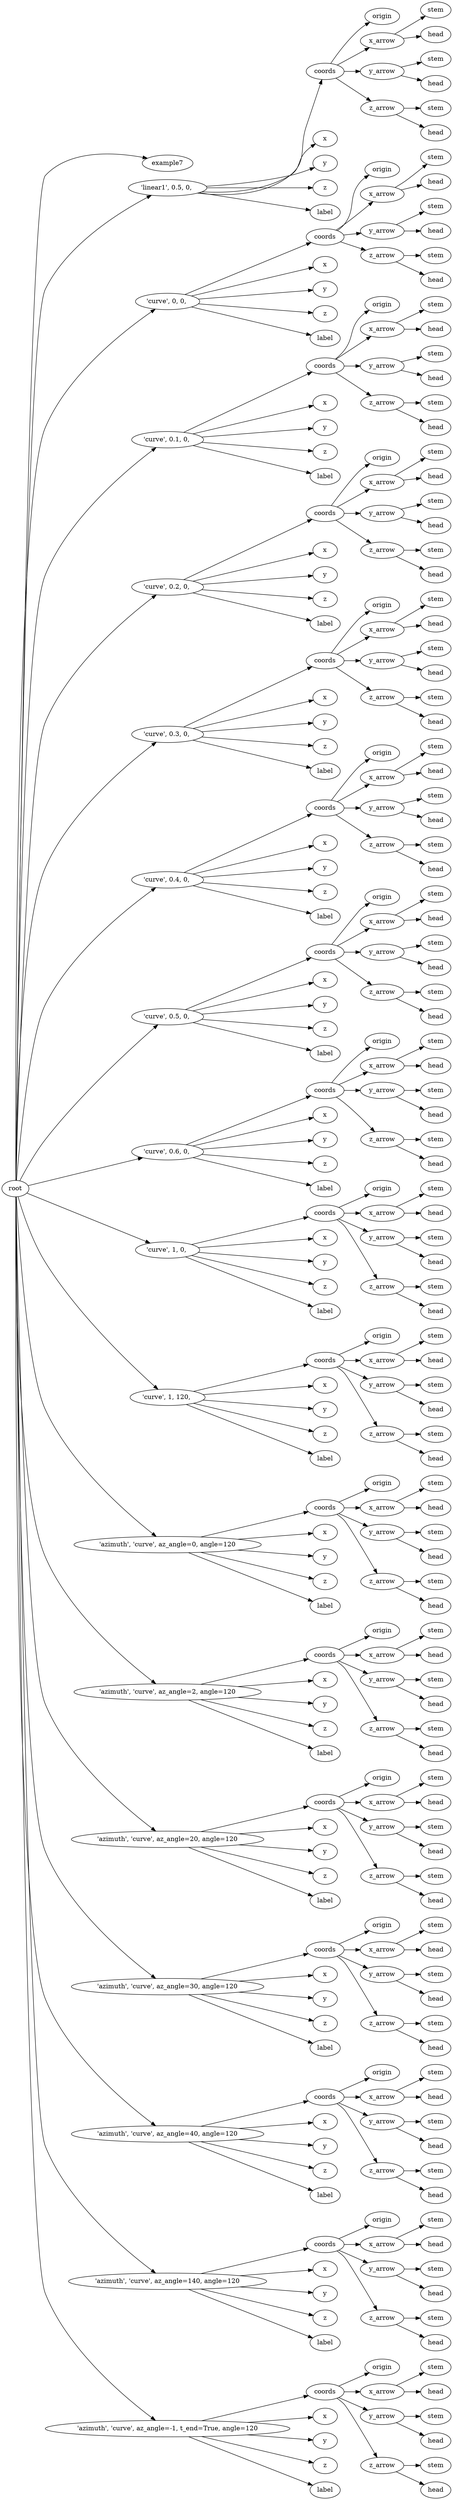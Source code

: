 digraph example7 {
	graph [rankdir=LR]
	root_1651 [label=root href="javascript:s=&quot;\(\)\nNone&quot;; console.log(s); alert(s);"]
	example7_1652 [label=example7 href="javascript:s=&quot;\(&#x27;example7&#x27;,\)\nRotateExtrude&quot;; console.log(s); alert(s);" tooltip=RotateExtrude]
	1653 [label="'linear1',\ 0\.5,\ 0,\ " href="javascript:s=&quot;\(&quot;&#x27;linear1&#x27;,\ 0\.5,\ 0,\ &quot;,\)\nAnnotatedCoordinates&quot;; console.log(s); alert(s);" tooltip=AnnotatedCoordinates]
	coords_1654 [label=coords href="javascript:s=&quot;\(&quot;&#x27;linear1&#x27;,\ 0\.5,\ 0,\ &quot;,\ &#x27;coords&#x27;\)\nCoordinates&quot;; console.log(s); alert(s);" tooltip=Coordinates]
	origin_1655 [label=origin href="javascript:s=&quot;\(&quot;&#x27;linear1&#x27;,\ 0\.5,\ 0,\ &quot;,\ &#x27;coords&#x27;,\ &#x27;origin&#x27;\)\nCoordinatesCage&quot;; console.log(s); alert(s);" tooltip=CoordinatesCage]
	x_arrow_1656 [label=x_arrow href="javascript:s=&quot;\(&quot;&#x27;linear1&#x27;,\ 0\.5,\ 0,\ &quot;,\ &#x27;coords&#x27;,\ &#x27;x_arrow&#x27;\)\nArrow&quot;; console.log(s); alert(s);" tooltip=Arrow]
	stem_1657 [label=stem href="javascript:s=&quot;\(&quot;&#x27;linear1&#x27;,\ 0\.5,\ 0,\ &quot;,\ &#x27;coords&#x27;,\ &#x27;x_arrow&#x27;,\ &#x27;stem&#x27;\)\nCone&quot;; console.log(s); alert(s);" tooltip=Cone]
	head_1658 [label=head href="javascript:s=&quot;\(&quot;&#x27;linear1&#x27;,\ 0\.5,\ 0,\ &quot;,\ &#x27;coords&#x27;,\ &#x27;x_arrow&#x27;,\ &#x27;head&#x27;\)\nCone&quot;; console.log(s); alert(s);" tooltip=Cone]
	y_arrow_1659 [label=y_arrow href="javascript:s=&quot;\(&quot;&#x27;linear1&#x27;,\ 0\.5,\ 0,\ &quot;,\ &#x27;coords&#x27;,\ &#x27;y_arrow&#x27;\)\nArrow&quot;; console.log(s); alert(s);" tooltip=Arrow]
	stem_1660 [label=stem href="javascript:s=&quot;\(&quot;&#x27;linear1&#x27;,\ 0\.5,\ 0,\ &quot;,\ &#x27;coords&#x27;,\ &#x27;y_arrow&#x27;,\ &#x27;stem&#x27;\)\nCone&quot;; console.log(s); alert(s);" tooltip=Cone]
	head_1661 [label=head href="javascript:s=&quot;\(&quot;&#x27;linear1&#x27;,\ 0\.5,\ 0,\ &quot;,\ &#x27;coords&#x27;,\ &#x27;y_arrow&#x27;,\ &#x27;head&#x27;\)\nCone&quot;; console.log(s); alert(s);" tooltip=Cone]
	z_arrow_1662 [label=z_arrow href="javascript:s=&quot;\(&quot;&#x27;linear1&#x27;,\ 0\.5,\ 0,\ &quot;,\ &#x27;coords&#x27;,\ &#x27;z_arrow&#x27;\)\nArrow&quot;; console.log(s); alert(s);" tooltip=Arrow]
	stem_1663 [label=stem href="javascript:s=&quot;\(&quot;&#x27;linear1&#x27;,\ 0\.5,\ 0,\ &quot;,\ &#x27;coords&#x27;,\ &#x27;z_arrow&#x27;,\ &#x27;stem&#x27;\)\nCone&quot;; console.log(s); alert(s);" tooltip=Cone]
	head_1664 [label=head href="javascript:s=&quot;\(&quot;&#x27;linear1&#x27;,\ 0\.5,\ 0,\ &quot;,\ &#x27;coords&#x27;,\ &#x27;z_arrow&#x27;,\ &#x27;head&#x27;\)\nCone&quot;; console.log(s); alert(s);" tooltip=Cone]
	x_1665 [label=x href="javascript:s=&quot;\(&quot;&#x27;linear1&#x27;,\ 0\.5,\ 0,\ &quot;,\ &#x27;x&#x27;\)\nText&quot;; console.log(s); alert(s);" tooltip=Text]
	y_1666 [label=y href="javascript:s=&quot;\(&quot;&#x27;linear1&#x27;,\ 0\.5,\ 0,\ &quot;,\ &#x27;y&#x27;\)\nText&quot;; console.log(s); alert(s);" tooltip=Text]
	z_1667 [label=z href="javascript:s=&quot;\(&quot;&#x27;linear1&#x27;,\ 0\.5,\ 0,\ &quot;,\ &#x27;z&#x27;\)\nText&quot;; console.log(s); alert(s);" tooltip=Text]
	label_1668 [label=label href="javascript:s=&quot;\(&quot;&#x27;linear1&#x27;,\ 0\.5,\ 0,\ &quot;,\ &#x27;label&#x27;\)\nText&quot;; console.log(s); alert(s);" tooltip=Text]
	1669 [label="'curve',\ 0,\ 0,\ " href="javascript:s=&quot;\(&quot;&#x27;curve&#x27;,\ 0,\ 0,\ &quot;,\)\nAnnotatedCoordinates&quot;; console.log(s); alert(s);" tooltip=AnnotatedCoordinates]
	coords_1670 [label=coords href="javascript:s=&quot;\(&quot;&#x27;curve&#x27;,\ 0,\ 0,\ &quot;,\ &#x27;coords&#x27;\)\nCoordinates&quot;; console.log(s); alert(s);" tooltip=Coordinates]
	origin_1671 [label=origin href="javascript:s=&quot;\(&quot;&#x27;curve&#x27;,\ 0,\ 0,\ &quot;,\ &#x27;coords&#x27;,\ &#x27;origin&#x27;\)\nCoordinatesCage&quot;; console.log(s); alert(s);" tooltip=CoordinatesCage]
	x_arrow_1672 [label=x_arrow href="javascript:s=&quot;\(&quot;&#x27;curve&#x27;,\ 0,\ 0,\ &quot;,\ &#x27;coords&#x27;,\ &#x27;x_arrow&#x27;\)\nArrow&quot;; console.log(s); alert(s);" tooltip=Arrow]
	stem_1673 [label=stem href="javascript:s=&quot;\(&quot;&#x27;curve&#x27;,\ 0,\ 0,\ &quot;,\ &#x27;coords&#x27;,\ &#x27;x_arrow&#x27;,\ &#x27;stem&#x27;\)\nCone&quot;; console.log(s); alert(s);" tooltip=Cone]
	head_1674 [label=head href="javascript:s=&quot;\(&quot;&#x27;curve&#x27;,\ 0,\ 0,\ &quot;,\ &#x27;coords&#x27;,\ &#x27;x_arrow&#x27;,\ &#x27;head&#x27;\)\nCone&quot;; console.log(s); alert(s);" tooltip=Cone]
	y_arrow_1675 [label=y_arrow href="javascript:s=&quot;\(&quot;&#x27;curve&#x27;,\ 0,\ 0,\ &quot;,\ &#x27;coords&#x27;,\ &#x27;y_arrow&#x27;\)\nArrow&quot;; console.log(s); alert(s);" tooltip=Arrow]
	stem_1676 [label=stem href="javascript:s=&quot;\(&quot;&#x27;curve&#x27;,\ 0,\ 0,\ &quot;,\ &#x27;coords&#x27;,\ &#x27;y_arrow&#x27;,\ &#x27;stem&#x27;\)\nCone&quot;; console.log(s); alert(s);" tooltip=Cone]
	head_1677 [label=head href="javascript:s=&quot;\(&quot;&#x27;curve&#x27;,\ 0,\ 0,\ &quot;,\ &#x27;coords&#x27;,\ &#x27;y_arrow&#x27;,\ &#x27;head&#x27;\)\nCone&quot;; console.log(s); alert(s);" tooltip=Cone]
	z_arrow_1678 [label=z_arrow href="javascript:s=&quot;\(&quot;&#x27;curve&#x27;,\ 0,\ 0,\ &quot;,\ &#x27;coords&#x27;,\ &#x27;z_arrow&#x27;\)\nArrow&quot;; console.log(s); alert(s);" tooltip=Arrow]
	stem_1679 [label=stem href="javascript:s=&quot;\(&quot;&#x27;curve&#x27;,\ 0,\ 0,\ &quot;,\ &#x27;coords&#x27;,\ &#x27;z_arrow&#x27;,\ &#x27;stem&#x27;\)\nCone&quot;; console.log(s); alert(s);" tooltip=Cone]
	head_1680 [label=head href="javascript:s=&quot;\(&quot;&#x27;curve&#x27;,\ 0,\ 0,\ &quot;,\ &#x27;coords&#x27;,\ &#x27;z_arrow&#x27;,\ &#x27;head&#x27;\)\nCone&quot;; console.log(s); alert(s);" tooltip=Cone]
	x_1681 [label=x href="javascript:s=&quot;\(&quot;&#x27;curve&#x27;,\ 0,\ 0,\ &quot;,\ &#x27;x&#x27;\)\nText&quot;; console.log(s); alert(s);" tooltip=Text]
	y_1682 [label=y href="javascript:s=&quot;\(&quot;&#x27;curve&#x27;,\ 0,\ 0,\ &quot;,\ &#x27;y&#x27;\)\nText&quot;; console.log(s); alert(s);" tooltip=Text]
	z_1683 [label=z href="javascript:s=&quot;\(&quot;&#x27;curve&#x27;,\ 0,\ 0,\ &quot;,\ &#x27;z&#x27;\)\nText&quot;; console.log(s); alert(s);" tooltip=Text]
	label_1684 [label=label href="javascript:s=&quot;\(&quot;&#x27;curve&#x27;,\ 0,\ 0,\ &quot;,\ &#x27;label&#x27;\)\nText&quot;; console.log(s); alert(s);" tooltip=Text]
	1685 [label="'curve',\ 0\.1,\ 0,\ " href="javascript:s=&quot;\(&quot;&#x27;curve&#x27;,\ 0\.1,\ 0,\ &quot;,\)\nAnnotatedCoordinates&quot;; console.log(s); alert(s);" tooltip=AnnotatedCoordinates]
	coords_1686 [label=coords href="javascript:s=&quot;\(&quot;&#x27;curve&#x27;,\ 0\.1,\ 0,\ &quot;,\ &#x27;coords&#x27;\)\nCoordinates&quot;; console.log(s); alert(s);" tooltip=Coordinates]
	origin_1687 [label=origin href="javascript:s=&quot;\(&quot;&#x27;curve&#x27;,\ 0\.1,\ 0,\ &quot;,\ &#x27;coords&#x27;,\ &#x27;origin&#x27;\)\nCoordinatesCage&quot;; console.log(s); alert(s);" tooltip=CoordinatesCage]
	x_arrow_1688 [label=x_arrow href="javascript:s=&quot;\(&quot;&#x27;curve&#x27;,\ 0\.1,\ 0,\ &quot;,\ &#x27;coords&#x27;,\ &#x27;x_arrow&#x27;\)\nArrow&quot;; console.log(s); alert(s);" tooltip=Arrow]
	stem_1689 [label=stem href="javascript:s=&quot;\(&quot;&#x27;curve&#x27;,\ 0\.1,\ 0,\ &quot;,\ &#x27;coords&#x27;,\ &#x27;x_arrow&#x27;,\ &#x27;stem&#x27;\)\nCone&quot;; console.log(s); alert(s);" tooltip=Cone]
	head_1690 [label=head href="javascript:s=&quot;\(&quot;&#x27;curve&#x27;,\ 0\.1,\ 0,\ &quot;,\ &#x27;coords&#x27;,\ &#x27;x_arrow&#x27;,\ &#x27;head&#x27;\)\nCone&quot;; console.log(s); alert(s);" tooltip=Cone]
	y_arrow_1691 [label=y_arrow href="javascript:s=&quot;\(&quot;&#x27;curve&#x27;,\ 0\.1,\ 0,\ &quot;,\ &#x27;coords&#x27;,\ &#x27;y_arrow&#x27;\)\nArrow&quot;; console.log(s); alert(s);" tooltip=Arrow]
	stem_1692 [label=stem href="javascript:s=&quot;\(&quot;&#x27;curve&#x27;,\ 0\.1,\ 0,\ &quot;,\ &#x27;coords&#x27;,\ &#x27;y_arrow&#x27;,\ &#x27;stem&#x27;\)\nCone&quot;; console.log(s); alert(s);" tooltip=Cone]
	head_1693 [label=head href="javascript:s=&quot;\(&quot;&#x27;curve&#x27;,\ 0\.1,\ 0,\ &quot;,\ &#x27;coords&#x27;,\ &#x27;y_arrow&#x27;,\ &#x27;head&#x27;\)\nCone&quot;; console.log(s); alert(s);" tooltip=Cone]
	z_arrow_1694 [label=z_arrow href="javascript:s=&quot;\(&quot;&#x27;curve&#x27;,\ 0\.1,\ 0,\ &quot;,\ &#x27;coords&#x27;,\ &#x27;z_arrow&#x27;\)\nArrow&quot;; console.log(s); alert(s);" tooltip=Arrow]
	stem_1695 [label=stem href="javascript:s=&quot;\(&quot;&#x27;curve&#x27;,\ 0\.1,\ 0,\ &quot;,\ &#x27;coords&#x27;,\ &#x27;z_arrow&#x27;,\ &#x27;stem&#x27;\)\nCone&quot;; console.log(s); alert(s);" tooltip=Cone]
	head_1696 [label=head href="javascript:s=&quot;\(&quot;&#x27;curve&#x27;,\ 0\.1,\ 0,\ &quot;,\ &#x27;coords&#x27;,\ &#x27;z_arrow&#x27;,\ &#x27;head&#x27;\)\nCone&quot;; console.log(s); alert(s);" tooltip=Cone]
	x_1697 [label=x href="javascript:s=&quot;\(&quot;&#x27;curve&#x27;,\ 0\.1,\ 0,\ &quot;,\ &#x27;x&#x27;\)\nText&quot;; console.log(s); alert(s);" tooltip=Text]
	y_1698 [label=y href="javascript:s=&quot;\(&quot;&#x27;curve&#x27;,\ 0\.1,\ 0,\ &quot;,\ &#x27;y&#x27;\)\nText&quot;; console.log(s); alert(s);" tooltip=Text]
	z_1699 [label=z href="javascript:s=&quot;\(&quot;&#x27;curve&#x27;,\ 0\.1,\ 0,\ &quot;,\ &#x27;z&#x27;\)\nText&quot;; console.log(s); alert(s);" tooltip=Text]
	label_1700 [label=label href="javascript:s=&quot;\(&quot;&#x27;curve&#x27;,\ 0\.1,\ 0,\ &quot;,\ &#x27;label&#x27;\)\nText&quot;; console.log(s); alert(s);" tooltip=Text]
	1701 [label="'curve',\ 0\.2,\ 0,\ " href="javascript:s=&quot;\(&quot;&#x27;curve&#x27;,\ 0\.2,\ 0,\ &quot;,\)\nAnnotatedCoordinates&quot;; console.log(s); alert(s);" tooltip=AnnotatedCoordinates]
	coords_1702 [label=coords href="javascript:s=&quot;\(&quot;&#x27;curve&#x27;,\ 0\.2,\ 0,\ &quot;,\ &#x27;coords&#x27;\)\nCoordinates&quot;; console.log(s); alert(s);" tooltip=Coordinates]
	origin_1703 [label=origin href="javascript:s=&quot;\(&quot;&#x27;curve&#x27;,\ 0\.2,\ 0,\ &quot;,\ &#x27;coords&#x27;,\ &#x27;origin&#x27;\)\nCoordinatesCage&quot;; console.log(s); alert(s);" tooltip=CoordinatesCage]
	x_arrow_1704 [label=x_arrow href="javascript:s=&quot;\(&quot;&#x27;curve&#x27;,\ 0\.2,\ 0,\ &quot;,\ &#x27;coords&#x27;,\ &#x27;x_arrow&#x27;\)\nArrow&quot;; console.log(s); alert(s);" tooltip=Arrow]
	stem_1705 [label=stem href="javascript:s=&quot;\(&quot;&#x27;curve&#x27;,\ 0\.2,\ 0,\ &quot;,\ &#x27;coords&#x27;,\ &#x27;x_arrow&#x27;,\ &#x27;stem&#x27;\)\nCone&quot;; console.log(s); alert(s);" tooltip=Cone]
	head_1706 [label=head href="javascript:s=&quot;\(&quot;&#x27;curve&#x27;,\ 0\.2,\ 0,\ &quot;,\ &#x27;coords&#x27;,\ &#x27;x_arrow&#x27;,\ &#x27;head&#x27;\)\nCone&quot;; console.log(s); alert(s);" tooltip=Cone]
	y_arrow_1707 [label=y_arrow href="javascript:s=&quot;\(&quot;&#x27;curve&#x27;,\ 0\.2,\ 0,\ &quot;,\ &#x27;coords&#x27;,\ &#x27;y_arrow&#x27;\)\nArrow&quot;; console.log(s); alert(s);" tooltip=Arrow]
	stem_1708 [label=stem href="javascript:s=&quot;\(&quot;&#x27;curve&#x27;,\ 0\.2,\ 0,\ &quot;,\ &#x27;coords&#x27;,\ &#x27;y_arrow&#x27;,\ &#x27;stem&#x27;\)\nCone&quot;; console.log(s); alert(s);" tooltip=Cone]
	head_1709 [label=head href="javascript:s=&quot;\(&quot;&#x27;curve&#x27;,\ 0\.2,\ 0,\ &quot;,\ &#x27;coords&#x27;,\ &#x27;y_arrow&#x27;,\ &#x27;head&#x27;\)\nCone&quot;; console.log(s); alert(s);" tooltip=Cone]
	z_arrow_1710 [label=z_arrow href="javascript:s=&quot;\(&quot;&#x27;curve&#x27;,\ 0\.2,\ 0,\ &quot;,\ &#x27;coords&#x27;,\ &#x27;z_arrow&#x27;\)\nArrow&quot;; console.log(s); alert(s);" tooltip=Arrow]
	stem_1711 [label=stem href="javascript:s=&quot;\(&quot;&#x27;curve&#x27;,\ 0\.2,\ 0,\ &quot;,\ &#x27;coords&#x27;,\ &#x27;z_arrow&#x27;,\ &#x27;stem&#x27;\)\nCone&quot;; console.log(s); alert(s);" tooltip=Cone]
	head_1712 [label=head href="javascript:s=&quot;\(&quot;&#x27;curve&#x27;,\ 0\.2,\ 0,\ &quot;,\ &#x27;coords&#x27;,\ &#x27;z_arrow&#x27;,\ &#x27;head&#x27;\)\nCone&quot;; console.log(s); alert(s);" tooltip=Cone]
	x_1713 [label=x href="javascript:s=&quot;\(&quot;&#x27;curve&#x27;,\ 0\.2,\ 0,\ &quot;,\ &#x27;x&#x27;\)\nText&quot;; console.log(s); alert(s);" tooltip=Text]
	y_1714 [label=y href="javascript:s=&quot;\(&quot;&#x27;curve&#x27;,\ 0\.2,\ 0,\ &quot;,\ &#x27;y&#x27;\)\nText&quot;; console.log(s); alert(s);" tooltip=Text]
	z_1715 [label=z href="javascript:s=&quot;\(&quot;&#x27;curve&#x27;,\ 0\.2,\ 0,\ &quot;,\ &#x27;z&#x27;\)\nText&quot;; console.log(s); alert(s);" tooltip=Text]
	label_1716 [label=label href="javascript:s=&quot;\(&quot;&#x27;curve&#x27;,\ 0\.2,\ 0,\ &quot;,\ &#x27;label&#x27;\)\nText&quot;; console.log(s); alert(s);" tooltip=Text]
	1717 [label="'curve',\ 0\.3,\ 0,\ " href="javascript:s=&quot;\(&quot;&#x27;curve&#x27;,\ 0\.3,\ 0,\ &quot;,\)\nAnnotatedCoordinates&quot;; console.log(s); alert(s);" tooltip=AnnotatedCoordinates]
	coords_1718 [label=coords href="javascript:s=&quot;\(&quot;&#x27;curve&#x27;,\ 0\.3,\ 0,\ &quot;,\ &#x27;coords&#x27;\)\nCoordinates&quot;; console.log(s); alert(s);" tooltip=Coordinates]
	origin_1719 [label=origin href="javascript:s=&quot;\(&quot;&#x27;curve&#x27;,\ 0\.3,\ 0,\ &quot;,\ &#x27;coords&#x27;,\ &#x27;origin&#x27;\)\nCoordinatesCage&quot;; console.log(s); alert(s);" tooltip=CoordinatesCage]
	x_arrow_1720 [label=x_arrow href="javascript:s=&quot;\(&quot;&#x27;curve&#x27;,\ 0\.3,\ 0,\ &quot;,\ &#x27;coords&#x27;,\ &#x27;x_arrow&#x27;\)\nArrow&quot;; console.log(s); alert(s);" tooltip=Arrow]
	stem_1721 [label=stem href="javascript:s=&quot;\(&quot;&#x27;curve&#x27;,\ 0\.3,\ 0,\ &quot;,\ &#x27;coords&#x27;,\ &#x27;x_arrow&#x27;,\ &#x27;stem&#x27;\)\nCone&quot;; console.log(s); alert(s);" tooltip=Cone]
	head_1722 [label=head href="javascript:s=&quot;\(&quot;&#x27;curve&#x27;,\ 0\.3,\ 0,\ &quot;,\ &#x27;coords&#x27;,\ &#x27;x_arrow&#x27;,\ &#x27;head&#x27;\)\nCone&quot;; console.log(s); alert(s);" tooltip=Cone]
	y_arrow_1723 [label=y_arrow href="javascript:s=&quot;\(&quot;&#x27;curve&#x27;,\ 0\.3,\ 0,\ &quot;,\ &#x27;coords&#x27;,\ &#x27;y_arrow&#x27;\)\nArrow&quot;; console.log(s); alert(s);" tooltip=Arrow]
	stem_1724 [label=stem href="javascript:s=&quot;\(&quot;&#x27;curve&#x27;,\ 0\.3,\ 0,\ &quot;,\ &#x27;coords&#x27;,\ &#x27;y_arrow&#x27;,\ &#x27;stem&#x27;\)\nCone&quot;; console.log(s); alert(s);" tooltip=Cone]
	head_1725 [label=head href="javascript:s=&quot;\(&quot;&#x27;curve&#x27;,\ 0\.3,\ 0,\ &quot;,\ &#x27;coords&#x27;,\ &#x27;y_arrow&#x27;,\ &#x27;head&#x27;\)\nCone&quot;; console.log(s); alert(s);" tooltip=Cone]
	z_arrow_1726 [label=z_arrow href="javascript:s=&quot;\(&quot;&#x27;curve&#x27;,\ 0\.3,\ 0,\ &quot;,\ &#x27;coords&#x27;,\ &#x27;z_arrow&#x27;\)\nArrow&quot;; console.log(s); alert(s);" tooltip=Arrow]
	stem_1727 [label=stem href="javascript:s=&quot;\(&quot;&#x27;curve&#x27;,\ 0\.3,\ 0,\ &quot;,\ &#x27;coords&#x27;,\ &#x27;z_arrow&#x27;,\ &#x27;stem&#x27;\)\nCone&quot;; console.log(s); alert(s);" tooltip=Cone]
	head_1728 [label=head href="javascript:s=&quot;\(&quot;&#x27;curve&#x27;,\ 0\.3,\ 0,\ &quot;,\ &#x27;coords&#x27;,\ &#x27;z_arrow&#x27;,\ &#x27;head&#x27;\)\nCone&quot;; console.log(s); alert(s);" tooltip=Cone]
	x_1729 [label=x href="javascript:s=&quot;\(&quot;&#x27;curve&#x27;,\ 0\.3,\ 0,\ &quot;,\ &#x27;x&#x27;\)\nText&quot;; console.log(s); alert(s);" tooltip=Text]
	y_1730 [label=y href="javascript:s=&quot;\(&quot;&#x27;curve&#x27;,\ 0\.3,\ 0,\ &quot;,\ &#x27;y&#x27;\)\nText&quot;; console.log(s); alert(s);" tooltip=Text]
	z_1731 [label=z href="javascript:s=&quot;\(&quot;&#x27;curve&#x27;,\ 0\.3,\ 0,\ &quot;,\ &#x27;z&#x27;\)\nText&quot;; console.log(s); alert(s);" tooltip=Text]
	label_1732 [label=label href="javascript:s=&quot;\(&quot;&#x27;curve&#x27;,\ 0\.3,\ 0,\ &quot;,\ &#x27;label&#x27;\)\nText&quot;; console.log(s); alert(s);" tooltip=Text]
	1733 [label="'curve',\ 0\.4,\ 0,\ " href="javascript:s=&quot;\(&quot;&#x27;curve&#x27;,\ 0\.4,\ 0,\ &quot;,\)\nAnnotatedCoordinates&quot;; console.log(s); alert(s);" tooltip=AnnotatedCoordinates]
	coords_1734 [label=coords href="javascript:s=&quot;\(&quot;&#x27;curve&#x27;,\ 0\.4,\ 0,\ &quot;,\ &#x27;coords&#x27;\)\nCoordinates&quot;; console.log(s); alert(s);" tooltip=Coordinates]
	origin_1735 [label=origin href="javascript:s=&quot;\(&quot;&#x27;curve&#x27;,\ 0\.4,\ 0,\ &quot;,\ &#x27;coords&#x27;,\ &#x27;origin&#x27;\)\nCoordinatesCage&quot;; console.log(s); alert(s);" tooltip=CoordinatesCage]
	x_arrow_1736 [label=x_arrow href="javascript:s=&quot;\(&quot;&#x27;curve&#x27;,\ 0\.4,\ 0,\ &quot;,\ &#x27;coords&#x27;,\ &#x27;x_arrow&#x27;\)\nArrow&quot;; console.log(s); alert(s);" tooltip=Arrow]
	stem_1737 [label=stem href="javascript:s=&quot;\(&quot;&#x27;curve&#x27;,\ 0\.4,\ 0,\ &quot;,\ &#x27;coords&#x27;,\ &#x27;x_arrow&#x27;,\ &#x27;stem&#x27;\)\nCone&quot;; console.log(s); alert(s);" tooltip=Cone]
	head_1738 [label=head href="javascript:s=&quot;\(&quot;&#x27;curve&#x27;,\ 0\.4,\ 0,\ &quot;,\ &#x27;coords&#x27;,\ &#x27;x_arrow&#x27;,\ &#x27;head&#x27;\)\nCone&quot;; console.log(s); alert(s);" tooltip=Cone]
	y_arrow_1739 [label=y_arrow href="javascript:s=&quot;\(&quot;&#x27;curve&#x27;,\ 0\.4,\ 0,\ &quot;,\ &#x27;coords&#x27;,\ &#x27;y_arrow&#x27;\)\nArrow&quot;; console.log(s); alert(s);" tooltip=Arrow]
	stem_1740 [label=stem href="javascript:s=&quot;\(&quot;&#x27;curve&#x27;,\ 0\.4,\ 0,\ &quot;,\ &#x27;coords&#x27;,\ &#x27;y_arrow&#x27;,\ &#x27;stem&#x27;\)\nCone&quot;; console.log(s); alert(s);" tooltip=Cone]
	head_1741 [label=head href="javascript:s=&quot;\(&quot;&#x27;curve&#x27;,\ 0\.4,\ 0,\ &quot;,\ &#x27;coords&#x27;,\ &#x27;y_arrow&#x27;,\ &#x27;head&#x27;\)\nCone&quot;; console.log(s); alert(s);" tooltip=Cone]
	z_arrow_1742 [label=z_arrow href="javascript:s=&quot;\(&quot;&#x27;curve&#x27;,\ 0\.4,\ 0,\ &quot;,\ &#x27;coords&#x27;,\ &#x27;z_arrow&#x27;\)\nArrow&quot;; console.log(s); alert(s);" tooltip=Arrow]
	stem_1743 [label=stem href="javascript:s=&quot;\(&quot;&#x27;curve&#x27;,\ 0\.4,\ 0,\ &quot;,\ &#x27;coords&#x27;,\ &#x27;z_arrow&#x27;,\ &#x27;stem&#x27;\)\nCone&quot;; console.log(s); alert(s);" tooltip=Cone]
	head_1744 [label=head href="javascript:s=&quot;\(&quot;&#x27;curve&#x27;,\ 0\.4,\ 0,\ &quot;,\ &#x27;coords&#x27;,\ &#x27;z_arrow&#x27;,\ &#x27;head&#x27;\)\nCone&quot;; console.log(s); alert(s);" tooltip=Cone]
	x_1745 [label=x href="javascript:s=&quot;\(&quot;&#x27;curve&#x27;,\ 0\.4,\ 0,\ &quot;,\ &#x27;x&#x27;\)\nText&quot;; console.log(s); alert(s);" tooltip=Text]
	y_1746 [label=y href="javascript:s=&quot;\(&quot;&#x27;curve&#x27;,\ 0\.4,\ 0,\ &quot;,\ &#x27;y&#x27;\)\nText&quot;; console.log(s); alert(s);" tooltip=Text]
	z_1747 [label=z href="javascript:s=&quot;\(&quot;&#x27;curve&#x27;,\ 0\.4,\ 0,\ &quot;,\ &#x27;z&#x27;\)\nText&quot;; console.log(s); alert(s);" tooltip=Text]
	label_1748 [label=label href="javascript:s=&quot;\(&quot;&#x27;curve&#x27;,\ 0\.4,\ 0,\ &quot;,\ &#x27;label&#x27;\)\nText&quot;; console.log(s); alert(s);" tooltip=Text]
	1749 [label="'curve',\ 0\.5,\ 0,\ " href="javascript:s=&quot;\(&quot;&#x27;curve&#x27;,\ 0\.5,\ 0,\ &quot;,\)\nAnnotatedCoordinates&quot;; console.log(s); alert(s);" tooltip=AnnotatedCoordinates]
	coords_1750 [label=coords href="javascript:s=&quot;\(&quot;&#x27;curve&#x27;,\ 0\.5,\ 0,\ &quot;,\ &#x27;coords&#x27;\)\nCoordinates&quot;; console.log(s); alert(s);" tooltip=Coordinates]
	origin_1751 [label=origin href="javascript:s=&quot;\(&quot;&#x27;curve&#x27;,\ 0\.5,\ 0,\ &quot;,\ &#x27;coords&#x27;,\ &#x27;origin&#x27;\)\nCoordinatesCage&quot;; console.log(s); alert(s);" tooltip=CoordinatesCage]
	x_arrow_1752 [label=x_arrow href="javascript:s=&quot;\(&quot;&#x27;curve&#x27;,\ 0\.5,\ 0,\ &quot;,\ &#x27;coords&#x27;,\ &#x27;x_arrow&#x27;\)\nArrow&quot;; console.log(s); alert(s);" tooltip=Arrow]
	stem_1753 [label=stem href="javascript:s=&quot;\(&quot;&#x27;curve&#x27;,\ 0\.5,\ 0,\ &quot;,\ &#x27;coords&#x27;,\ &#x27;x_arrow&#x27;,\ &#x27;stem&#x27;\)\nCone&quot;; console.log(s); alert(s);" tooltip=Cone]
	head_1754 [label=head href="javascript:s=&quot;\(&quot;&#x27;curve&#x27;,\ 0\.5,\ 0,\ &quot;,\ &#x27;coords&#x27;,\ &#x27;x_arrow&#x27;,\ &#x27;head&#x27;\)\nCone&quot;; console.log(s); alert(s);" tooltip=Cone]
	y_arrow_1755 [label=y_arrow href="javascript:s=&quot;\(&quot;&#x27;curve&#x27;,\ 0\.5,\ 0,\ &quot;,\ &#x27;coords&#x27;,\ &#x27;y_arrow&#x27;\)\nArrow&quot;; console.log(s); alert(s);" tooltip=Arrow]
	stem_1756 [label=stem href="javascript:s=&quot;\(&quot;&#x27;curve&#x27;,\ 0\.5,\ 0,\ &quot;,\ &#x27;coords&#x27;,\ &#x27;y_arrow&#x27;,\ &#x27;stem&#x27;\)\nCone&quot;; console.log(s); alert(s);" tooltip=Cone]
	head_1757 [label=head href="javascript:s=&quot;\(&quot;&#x27;curve&#x27;,\ 0\.5,\ 0,\ &quot;,\ &#x27;coords&#x27;,\ &#x27;y_arrow&#x27;,\ &#x27;head&#x27;\)\nCone&quot;; console.log(s); alert(s);" tooltip=Cone]
	z_arrow_1758 [label=z_arrow href="javascript:s=&quot;\(&quot;&#x27;curve&#x27;,\ 0\.5,\ 0,\ &quot;,\ &#x27;coords&#x27;,\ &#x27;z_arrow&#x27;\)\nArrow&quot;; console.log(s); alert(s);" tooltip=Arrow]
	stem_1759 [label=stem href="javascript:s=&quot;\(&quot;&#x27;curve&#x27;,\ 0\.5,\ 0,\ &quot;,\ &#x27;coords&#x27;,\ &#x27;z_arrow&#x27;,\ &#x27;stem&#x27;\)\nCone&quot;; console.log(s); alert(s);" tooltip=Cone]
	head_1760 [label=head href="javascript:s=&quot;\(&quot;&#x27;curve&#x27;,\ 0\.5,\ 0,\ &quot;,\ &#x27;coords&#x27;,\ &#x27;z_arrow&#x27;,\ &#x27;head&#x27;\)\nCone&quot;; console.log(s); alert(s);" tooltip=Cone]
	x_1761 [label=x href="javascript:s=&quot;\(&quot;&#x27;curve&#x27;,\ 0\.5,\ 0,\ &quot;,\ &#x27;x&#x27;\)\nText&quot;; console.log(s); alert(s);" tooltip=Text]
	y_1762 [label=y href="javascript:s=&quot;\(&quot;&#x27;curve&#x27;,\ 0\.5,\ 0,\ &quot;,\ &#x27;y&#x27;\)\nText&quot;; console.log(s); alert(s);" tooltip=Text]
	z_1763 [label=z href="javascript:s=&quot;\(&quot;&#x27;curve&#x27;,\ 0\.5,\ 0,\ &quot;,\ &#x27;z&#x27;\)\nText&quot;; console.log(s); alert(s);" tooltip=Text]
	label_1764 [label=label href="javascript:s=&quot;\(&quot;&#x27;curve&#x27;,\ 0\.5,\ 0,\ &quot;,\ &#x27;label&#x27;\)\nText&quot;; console.log(s); alert(s);" tooltip=Text]
	1765 [label="'curve',\ 0\.6,\ 0,\ " href="javascript:s=&quot;\(&quot;&#x27;curve&#x27;,\ 0\.6,\ 0,\ &quot;,\)\nAnnotatedCoordinates&quot;; console.log(s); alert(s);" tooltip=AnnotatedCoordinates]
	coords_1766 [label=coords href="javascript:s=&quot;\(&quot;&#x27;curve&#x27;,\ 0\.6,\ 0,\ &quot;,\ &#x27;coords&#x27;\)\nCoordinates&quot;; console.log(s); alert(s);" tooltip=Coordinates]
	origin_1767 [label=origin href="javascript:s=&quot;\(&quot;&#x27;curve&#x27;,\ 0\.6,\ 0,\ &quot;,\ &#x27;coords&#x27;,\ &#x27;origin&#x27;\)\nCoordinatesCage&quot;; console.log(s); alert(s);" tooltip=CoordinatesCage]
	x_arrow_1768 [label=x_arrow href="javascript:s=&quot;\(&quot;&#x27;curve&#x27;,\ 0\.6,\ 0,\ &quot;,\ &#x27;coords&#x27;,\ &#x27;x_arrow&#x27;\)\nArrow&quot;; console.log(s); alert(s);" tooltip=Arrow]
	stem_1769 [label=stem href="javascript:s=&quot;\(&quot;&#x27;curve&#x27;,\ 0\.6,\ 0,\ &quot;,\ &#x27;coords&#x27;,\ &#x27;x_arrow&#x27;,\ &#x27;stem&#x27;\)\nCone&quot;; console.log(s); alert(s);" tooltip=Cone]
	head_1770 [label=head href="javascript:s=&quot;\(&quot;&#x27;curve&#x27;,\ 0\.6,\ 0,\ &quot;,\ &#x27;coords&#x27;,\ &#x27;x_arrow&#x27;,\ &#x27;head&#x27;\)\nCone&quot;; console.log(s); alert(s);" tooltip=Cone]
	y_arrow_1771 [label=y_arrow href="javascript:s=&quot;\(&quot;&#x27;curve&#x27;,\ 0\.6,\ 0,\ &quot;,\ &#x27;coords&#x27;,\ &#x27;y_arrow&#x27;\)\nArrow&quot;; console.log(s); alert(s);" tooltip=Arrow]
	stem_1772 [label=stem href="javascript:s=&quot;\(&quot;&#x27;curve&#x27;,\ 0\.6,\ 0,\ &quot;,\ &#x27;coords&#x27;,\ &#x27;y_arrow&#x27;,\ &#x27;stem&#x27;\)\nCone&quot;; console.log(s); alert(s);" tooltip=Cone]
	head_1773 [label=head href="javascript:s=&quot;\(&quot;&#x27;curve&#x27;,\ 0\.6,\ 0,\ &quot;,\ &#x27;coords&#x27;,\ &#x27;y_arrow&#x27;,\ &#x27;head&#x27;\)\nCone&quot;; console.log(s); alert(s);" tooltip=Cone]
	z_arrow_1774 [label=z_arrow href="javascript:s=&quot;\(&quot;&#x27;curve&#x27;,\ 0\.6,\ 0,\ &quot;,\ &#x27;coords&#x27;,\ &#x27;z_arrow&#x27;\)\nArrow&quot;; console.log(s); alert(s);" tooltip=Arrow]
	stem_1775 [label=stem href="javascript:s=&quot;\(&quot;&#x27;curve&#x27;,\ 0\.6,\ 0,\ &quot;,\ &#x27;coords&#x27;,\ &#x27;z_arrow&#x27;,\ &#x27;stem&#x27;\)\nCone&quot;; console.log(s); alert(s);" tooltip=Cone]
	head_1776 [label=head href="javascript:s=&quot;\(&quot;&#x27;curve&#x27;,\ 0\.6,\ 0,\ &quot;,\ &#x27;coords&#x27;,\ &#x27;z_arrow&#x27;,\ &#x27;head&#x27;\)\nCone&quot;; console.log(s); alert(s);" tooltip=Cone]
	x_1777 [label=x href="javascript:s=&quot;\(&quot;&#x27;curve&#x27;,\ 0\.6,\ 0,\ &quot;,\ &#x27;x&#x27;\)\nText&quot;; console.log(s); alert(s);" tooltip=Text]
	y_1778 [label=y href="javascript:s=&quot;\(&quot;&#x27;curve&#x27;,\ 0\.6,\ 0,\ &quot;,\ &#x27;y&#x27;\)\nText&quot;; console.log(s); alert(s);" tooltip=Text]
	z_1779 [label=z href="javascript:s=&quot;\(&quot;&#x27;curve&#x27;,\ 0\.6,\ 0,\ &quot;,\ &#x27;z&#x27;\)\nText&quot;; console.log(s); alert(s);" tooltip=Text]
	label_1780 [label=label href="javascript:s=&quot;\(&quot;&#x27;curve&#x27;,\ 0\.6,\ 0,\ &quot;,\ &#x27;label&#x27;\)\nText&quot;; console.log(s); alert(s);" tooltip=Text]
	1781 [label="'curve',\ 1,\ 0,\ " href="javascript:s=&quot;\(&quot;&#x27;curve&#x27;,\ 1,\ 0,\ &quot;,\)\nAnnotatedCoordinates&quot;; console.log(s); alert(s);" tooltip=AnnotatedCoordinates]
	coords_1782 [label=coords href="javascript:s=&quot;\(&quot;&#x27;curve&#x27;,\ 1,\ 0,\ &quot;,\ &#x27;coords&#x27;\)\nCoordinates&quot;; console.log(s); alert(s);" tooltip=Coordinates]
	origin_1783 [label=origin href="javascript:s=&quot;\(&quot;&#x27;curve&#x27;,\ 1,\ 0,\ &quot;,\ &#x27;coords&#x27;,\ &#x27;origin&#x27;\)\nCoordinatesCage&quot;; console.log(s); alert(s);" tooltip=CoordinatesCage]
	x_arrow_1784 [label=x_arrow href="javascript:s=&quot;\(&quot;&#x27;curve&#x27;,\ 1,\ 0,\ &quot;,\ &#x27;coords&#x27;,\ &#x27;x_arrow&#x27;\)\nArrow&quot;; console.log(s); alert(s);" tooltip=Arrow]
	stem_1785 [label=stem href="javascript:s=&quot;\(&quot;&#x27;curve&#x27;,\ 1,\ 0,\ &quot;,\ &#x27;coords&#x27;,\ &#x27;x_arrow&#x27;,\ &#x27;stem&#x27;\)\nCone&quot;; console.log(s); alert(s);" tooltip=Cone]
	head_1786 [label=head href="javascript:s=&quot;\(&quot;&#x27;curve&#x27;,\ 1,\ 0,\ &quot;,\ &#x27;coords&#x27;,\ &#x27;x_arrow&#x27;,\ &#x27;head&#x27;\)\nCone&quot;; console.log(s); alert(s);" tooltip=Cone]
	y_arrow_1787 [label=y_arrow href="javascript:s=&quot;\(&quot;&#x27;curve&#x27;,\ 1,\ 0,\ &quot;,\ &#x27;coords&#x27;,\ &#x27;y_arrow&#x27;\)\nArrow&quot;; console.log(s); alert(s);" tooltip=Arrow]
	stem_1788 [label=stem href="javascript:s=&quot;\(&quot;&#x27;curve&#x27;,\ 1,\ 0,\ &quot;,\ &#x27;coords&#x27;,\ &#x27;y_arrow&#x27;,\ &#x27;stem&#x27;\)\nCone&quot;; console.log(s); alert(s);" tooltip=Cone]
	head_1789 [label=head href="javascript:s=&quot;\(&quot;&#x27;curve&#x27;,\ 1,\ 0,\ &quot;,\ &#x27;coords&#x27;,\ &#x27;y_arrow&#x27;,\ &#x27;head&#x27;\)\nCone&quot;; console.log(s); alert(s);" tooltip=Cone]
	z_arrow_1790 [label=z_arrow href="javascript:s=&quot;\(&quot;&#x27;curve&#x27;,\ 1,\ 0,\ &quot;,\ &#x27;coords&#x27;,\ &#x27;z_arrow&#x27;\)\nArrow&quot;; console.log(s); alert(s);" tooltip=Arrow]
	stem_1791 [label=stem href="javascript:s=&quot;\(&quot;&#x27;curve&#x27;,\ 1,\ 0,\ &quot;,\ &#x27;coords&#x27;,\ &#x27;z_arrow&#x27;,\ &#x27;stem&#x27;\)\nCone&quot;; console.log(s); alert(s);" tooltip=Cone]
	head_1792 [label=head href="javascript:s=&quot;\(&quot;&#x27;curve&#x27;,\ 1,\ 0,\ &quot;,\ &#x27;coords&#x27;,\ &#x27;z_arrow&#x27;,\ &#x27;head&#x27;\)\nCone&quot;; console.log(s); alert(s);" tooltip=Cone]
	x_1793 [label=x href="javascript:s=&quot;\(&quot;&#x27;curve&#x27;,\ 1,\ 0,\ &quot;,\ &#x27;x&#x27;\)\nText&quot;; console.log(s); alert(s);" tooltip=Text]
	y_1794 [label=y href="javascript:s=&quot;\(&quot;&#x27;curve&#x27;,\ 1,\ 0,\ &quot;,\ &#x27;y&#x27;\)\nText&quot;; console.log(s); alert(s);" tooltip=Text]
	z_1795 [label=z href="javascript:s=&quot;\(&quot;&#x27;curve&#x27;,\ 1,\ 0,\ &quot;,\ &#x27;z&#x27;\)\nText&quot;; console.log(s); alert(s);" tooltip=Text]
	label_1796 [label=label href="javascript:s=&quot;\(&quot;&#x27;curve&#x27;,\ 1,\ 0,\ &quot;,\ &#x27;label&#x27;\)\nText&quot;; console.log(s); alert(s);" tooltip=Text]
	1797 [label="'curve',\ 1,\ 120,\ " href="javascript:s=&quot;\(&quot;&#x27;curve&#x27;,\ 1,\ 120,\ &quot;,\)\nAnnotatedCoordinates&quot;; console.log(s); alert(s);" tooltip=AnnotatedCoordinates]
	coords_1798 [label=coords href="javascript:s=&quot;\(&quot;&#x27;curve&#x27;,\ 1,\ 120,\ &quot;,\ &#x27;coords&#x27;\)\nCoordinates&quot;; console.log(s); alert(s);" tooltip=Coordinates]
	origin_1799 [label=origin href="javascript:s=&quot;\(&quot;&#x27;curve&#x27;,\ 1,\ 120,\ &quot;,\ &#x27;coords&#x27;,\ &#x27;origin&#x27;\)\nCoordinatesCage&quot;; console.log(s); alert(s);" tooltip=CoordinatesCage]
	x_arrow_1800 [label=x_arrow href="javascript:s=&quot;\(&quot;&#x27;curve&#x27;,\ 1,\ 120,\ &quot;,\ &#x27;coords&#x27;,\ &#x27;x_arrow&#x27;\)\nArrow&quot;; console.log(s); alert(s);" tooltip=Arrow]
	stem_1801 [label=stem href="javascript:s=&quot;\(&quot;&#x27;curve&#x27;,\ 1,\ 120,\ &quot;,\ &#x27;coords&#x27;,\ &#x27;x_arrow&#x27;,\ &#x27;stem&#x27;\)\nCone&quot;; console.log(s); alert(s);" tooltip=Cone]
	head_1802 [label=head href="javascript:s=&quot;\(&quot;&#x27;curve&#x27;,\ 1,\ 120,\ &quot;,\ &#x27;coords&#x27;,\ &#x27;x_arrow&#x27;,\ &#x27;head&#x27;\)\nCone&quot;; console.log(s); alert(s);" tooltip=Cone]
	y_arrow_1803 [label=y_arrow href="javascript:s=&quot;\(&quot;&#x27;curve&#x27;,\ 1,\ 120,\ &quot;,\ &#x27;coords&#x27;,\ &#x27;y_arrow&#x27;\)\nArrow&quot;; console.log(s); alert(s);" tooltip=Arrow]
	stem_1804 [label=stem href="javascript:s=&quot;\(&quot;&#x27;curve&#x27;,\ 1,\ 120,\ &quot;,\ &#x27;coords&#x27;,\ &#x27;y_arrow&#x27;,\ &#x27;stem&#x27;\)\nCone&quot;; console.log(s); alert(s);" tooltip=Cone]
	head_1805 [label=head href="javascript:s=&quot;\(&quot;&#x27;curve&#x27;,\ 1,\ 120,\ &quot;,\ &#x27;coords&#x27;,\ &#x27;y_arrow&#x27;,\ &#x27;head&#x27;\)\nCone&quot;; console.log(s); alert(s);" tooltip=Cone]
	z_arrow_1806 [label=z_arrow href="javascript:s=&quot;\(&quot;&#x27;curve&#x27;,\ 1,\ 120,\ &quot;,\ &#x27;coords&#x27;,\ &#x27;z_arrow&#x27;\)\nArrow&quot;; console.log(s); alert(s);" tooltip=Arrow]
	stem_1807 [label=stem href="javascript:s=&quot;\(&quot;&#x27;curve&#x27;,\ 1,\ 120,\ &quot;,\ &#x27;coords&#x27;,\ &#x27;z_arrow&#x27;,\ &#x27;stem&#x27;\)\nCone&quot;; console.log(s); alert(s);" tooltip=Cone]
	head_1808 [label=head href="javascript:s=&quot;\(&quot;&#x27;curve&#x27;,\ 1,\ 120,\ &quot;,\ &#x27;coords&#x27;,\ &#x27;z_arrow&#x27;,\ &#x27;head&#x27;\)\nCone&quot;; console.log(s); alert(s);" tooltip=Cone]
	x_1809 [label=x href="javascript:s=&quot;\(&quot;&#x27;curve&#x27;,\ 1,\ 120,\ &quot;,\ &#x27;x&#x27;\)\nText&quot;; console.log(s); alert(s);" tooltip=Text]
	y_1810 [label=y href="javascript:s=&quot;\(&quot;&#x27;curve&#x27;,\ 1,\ 120,\ &quot;,\ &#x27;y&#x27;\)\nText&quot;; console.log(s); alert(s);" tooltip=Text]
	z_1811 [label=z href="javascript:s=&quot;\(&quot;&#x27;curve&#x27;,\ 1,\ 120,\ &quot;,\ &#x27;z&#x27;\)\nText&quot;; console.log(s); alert(s);" tooltip=Text]
	label_1812 [label=label href="javascript:s=&quot;\(&quot;&#x27;curve&#x27;,\ 1,\ 120,\ &quot;,\ &#x27;label&#x27;\)\nText&quot;; console.log(s); alert(s);" tooltip=Text]
	1813 [label="'azimuth',\ 'curve',\ az_angle=0,\ angle=120" href="javascript:s=&quot;\(&quot;&#x27;azimuth&#x27;,\ &#x27;curve&#x27;,\ az_angle=0,\ angle=120&quot;,\)\nAnnotatedCoordinates&quot;; console.log(s); alert(s);" tooltip=AnnotatedCoordinates]
	coords_1814 [label=coords href="javascript:s=&quot;\(&quot;&#x27;azimuth&#x27;,\ &#x27;curve&#x27;,\ az_angle=0,\ angle=120&quot;,\ &#x27;coords&#x27;\)\nCoordinates&quot;; console.log(s); alert(s);" tooltip=Coordinates]
	origin_1815 [label=origin href="javascript:s=&quot;\(&quot;&#x27;azimuth&#x27;,\ &#x27;curve&#x27;,\ az_angle=0,\ angle=120&quot;,\ &#x27;coords&#x27;,\ &#x27;origin&#x27;\)\nCoordinatesCage&quot;; console.log(s); alert(s);" tooltip=CoordinatesCage]
	x_arrow_1816 [label=x_arrow href="javascript:s=&quot;\(&quot;&#x27;azimuth&#x27;,\ &#x27;curve&#x27;,\ az_angle=0,\ angle=120&quot;,\ &#x27;coords&#x27;,\ &#x27;x_arrow&#x27;\)\nArrow&quot;; console.log(s); alert(s);" tooltip=Arrow]
	stem_1817 [label=stem href="javascript:s=&quot;\(&quot;&#x27;azimuth&#x27;,\ &#x27;curve&#x27;,\ az_angle=0,\ angle=120&quot;,\ &#x27;coords&#x27;,\ &#x27;x_arrow&#x27;,\ &#x27;stem&#x27;\)\nCone&quot;; console.log(s); alert(s);" tooltip=Cone]
	head_1818 [label=head href="javascript:s=&quot;\(&quot;&#x27;azimuth&#x27;,\ &#x27;curve&#x27;,\ az_angle=0,\ angle=120&quot;,\ &#x27;coords&#x27;,\ &#x27;x_arrow&#x27;,\ &#x27;head&#x27;\)\nCone&quot;; console.log(s); alert(s);" tooltip=Cone]
	y_arrow_1819 [label=y_arrow href="javascript:s=&quot;\(&quot;&#x27;azimuth&#x27;,\ &#x27;curve&#x27;,\ az_angle=0,\ angle=120&quot;,\ &#x27;coords&#x27;,\ &#x27;y_arrow&#x27;\)\nArrow&quot;; console.log(s); alert(s);" tooltip=Arrow]
	stem_1820 [label=stem href="javascript:s=&quot;\(&quot;&#x27;azimuth&#x27;,\ &#x27;curve&#x27;,\ az_angle=0,\ angle=120&quot;,\ &#x27;coords&#x27;,\ &#x27;y_arrow&#x27;,\ &#x27;stem&#x27;\)\nCone&quot;; console.log(s); alert(s);" tooltip=Cone]
	head_1821 [label=head href="javascript:s=&quot;\(&quot;&#x27;azimuth&#x27;,\ &#x27;curve&#x27;,\ az_angle=0,\ angle=120&quot;,\ &#x27;coords&#x27;,\ &#x27;y_arrow&#x27;,\ &#x27;head&#x27;\)\nCone&quot;; console.log(s); alert(s);" tooltip=Cone]
	z_arrow_1822 [label=z_arrow href="javascript:s=&quot;\(&quot;&#x27;azimuth&#x27;,\ &#x27;curve&#x27;,\ az_angle=0,\ angle=120&quot;,\ &#x27;coords&#x27;,\ &#x27;z_arrow&#x27;\)\nArrow&quot;; console.log(s); alert(s);" tooltip=Arrow]
	stem_1823 [label=stem href="javascript:s=&quot;\(&quot;&#x27;azimuth&#x27;,\ &#x27;curve&#x27;,\ az_angle=0,\ angle=120&quot;,\ &#x27;coords&#x27;,\ &#x27;z_arrow&#x27;,\ &#x27;stem&#x27;\)\nCone&quot;; console.log(s); alert(s);" tooltip=Cone]
	head_1824 [label=head href="javascript:s=&quot;\(&quot;&#x27;azimuth&#x27;,\ &#x27;curve&#x27;,\ az_angle=0,\ angle=120&quot;,\ &#x27;coords&#x27;,\ &#x27;z_arrow&#x27;,\ &#x27;head&#x27;\)\nCone&quot;; console.log(s); alert(s);" tooltip=Cone]
	x_1825 [label=x href="javascript:s=&quot;\(&quot;&#x27;azimuth&#x27;,\ &#x27;curve&#x27;,\ az_angle=0,\ angle=120&quot;,\ &#x27;x&#x27;\)\nText&quot;; console.log(s); alert(s);" tooltip=Text]
	y_1826 [label=y href="javascript:s=&quot;\(&quot;&#x27;azimuth&#x27;,\ &#x27;curve&#x27;,\ az_angle=0,\ angle=120&quot;,\ &#x27;y&#x27;\)\nText&quot;; console.log(s); alert(s);" tooltip=Text]
	z_1827 [label=z href="javascript:s=&quot;\(&quot;&#x27;azimuth&#x27;,\ &#x27;curve&#x27;,\ az_angle=0,\ angle=120&quot;,\ &#x27;z&#x27;\)\nText&quot;; console.log(s); alert(s);" tooltip=Text]
	label_1828 [label=label href="javascript:s=&quot;\(&quot;&#x27;azimuth&#x27;,\ &#x27;curve&#x27;,\ az_angle=0,\ angle=120&quot;,\ &#x27;label&#x27;\)\nText&quot;; console.log(s); alert(s);" tooltip=Text]
	1829 [label="'azimuth',\ 'curve',\ az_angle=2,\ angle=120" href="javascript:s=&quot;\(&quot;&#x27;azimuth&#x27;,\ &#x27;curve&#x27;,\ az_angle=2,\ angle=120&quot;,\)\nAnnotatedCoordinates&quot;; console.log(s); alert(s);" tooltip=AnnotatedCoordinates]
	coords_1830 [label=coords href="javascript:s=&quot;\(&quot;&#x27;azimuth&#x27;,\ &#x27;curve&#x27;,\ az_angle=2,\ angle=120&quot;,\ &#x27;coords&#x27;\)\nCoordinates&quot;; console.log(s); alert(s);" tooltip=Coordinates]
	origin_1831 [label=origin href="javascript:s=&quot;\(&quot;&#x27;azimuth&#x27;,\ &#x27;curve&#x27;,\ az_angle=2,\ angle=120&quot;,\ &#x27;coords&#x27;,\ &#x27;origin&#x27;\)\nCoordinatesCage&quot;; console.log(s); alert(s);" tooltip=CoordinatesCage]
	x_arrow_1832 [label=x_arrow href="javascript:s=&quot;\(&quot;&#x27;azimuth&#x27;,\ &#x27;curve&#x27;,\ az_angle=2,\ angle=120&quot;,\ &#x27;coords&#x27;,\ &#x27;x_arrow&#x27;\)\nArrow&quot;; console.log(s); alert(s);" tooltip=Arrow]
	stem_1833 [label=stem href="javascript:s=&quot;\(&quot;&#x27;azimuth&#x27;,\ &#x27;curve&#x27;,\ az_angle=2,\ angle=120&quot;,\ &#x27;coords&#x27;,\ &#x27;x_arrow&#x27;,\ &#x27;stem&#x27;\)\nCone&quot;; console.log(s); alert(s);" tooltip=Cone]
	head_1834 [label=head href="javascript:s=&quot;\(&quot;&#x27;azimuth&#x27;,\ &#x27;curve&#x27;,\ az_angle=2,\ angle=120&quot;,\ &#x27;coords&#x27;,\ &#x27;x_arrow&#x27;,\ &#x27;head&#x27;\)\nCone&quot;; console.log(s); alert(s);" tooltip=Cone]
	y_arrow_1835 [label=y_arrow href="javascript:s=&quot;\(&quot;&#x27;azimuth&#x27;,\ &#x27;curve&#x27;,\ az_angle=2,\ angle=120&quot;,\ &#x27;coords&#x27;,\ &#x27;y_arrow&#x27;\)\nArrow&quot;; console.log(s); alert(s);" tooltip=Arrow]
	stem_1836 [label=stem href="javascript:s=&quot;\(&quot;&#x27;azimuth&#x27;,\ &#x27;curve&#x27;,\ az_angle=2,\ angle=120&quot;,\ &#x27;coords&#x27;,\ &#x27;y_arrow&#x27;,\ &#x27;stem&#x27;\)\nCone&quot;; console.log(s); alert(s);" tooltip=Cone]
	head_1837 [label=head href="javascript:s=&quot;\(&quot;&#x27;azimuth&#x27;,\ &#x27;curve&#x27;,\ az_angle=2,\ angle=120&quot;,\ &#x27;coords&#x27;,\ &#x27;y_arrow&#x27;,\ &#x27;head&#x27;\)\nCone&quot;; console.log(s); alert(s);" tooltip=Cone]
	z_arrow_1838 [label=z_arrow href="javascript:s=&quot;\(&quot;&#x27;azimuth&#x27;,\ &#x27;curve&#x27;,\ az_angle=2,\ angle=120&quot;,\ &#x27;coords&#x27;,\ &#x27;z_arrow&#x27;\)\nArrow&quot;; console.log(s); alert(s);" tooltip=Arrow]
	stem_1839 [label=stem href="javascript:s=&quot;\(&quot;&#x27;azimuth&#x27;,\ &#x27;curve&#x27;,\ az_angle=2,\ angle=120&quot;,\ &#x27;coords&#x27;,\ &#x27;z_arrow&#x27;,\ &#x27;stem&#x27;\)\nCone&quot;; console.log(s); alert(s);" tooltip=Cone]
	head_1840 [label=head href="javascript:s=&quot;\(&quot;&#x27;azimuth&#x27;,\ &#x27;curve&#x27;,\ az_angle=2,\ angle=120&quot;,\ &#x27;coords&#x27;,\ &#x27;z_arrow&#x27;,\ &#x27;head&#x27;\)\nCone&quot;; console.log(s); alert(s);" tooltip=Cone]
	x_1841 [label=x href="javascript:s=&quot;\(&quot;&#x27;azimuth&#x27;,\ &#x27;curve&#x27;,\ az_angle=2,\ angle=120&quot;,\ &#x27;x&#x27;\)\nText&quot;; console.log(s); alert(s);" tooltip=Text]
	y_1842 [label=y href="javascript:s=&quot;\(&quot;&#x27;azimuth&#x27;,\ &#x27;curve&#x27;,\ az_angle=2,\ angle=120&quot;,\ &#x27;y&#x27;\)\nText&quot;; console.log(s); alert(s);" tooltip=Text]
	z_1843 [label=z href="javascript:s=&quot;\(&quot;&#x27;azimuth&#x27;,\ &#x27;curve&#x27;,\ az_angle=2,\ angle=120&quot;,\ &#x27;z&#x27;\)\nText&quot;; console.log(s); alert(s);" tooltip=Text]
	label_1844 [label=label href="javascript:s=&quot;\(&quot;&#x27;azimuth&#x27;,\ &#x27;curve&#x27;,\ az_angle=2,\ angle=120&quot;,\ &#x27;label&#x27;\)\nText&quot;; console.log(s); alert(s);" tooltip=Text]
	1845 [label="'azimuth',\ 'curve',\ az_angle=20,\ angle=120" href="javascript:s=&quot;\(&quot;&#x27;azimuth&#x27;,\ &#x27;curve&#x27;,\ az_angle=20,\ angle=120&quot;,\)\nAnnotatedCoordinates&quot;; console.log(s); alert(s);" tooltip=AnnotatedCoordinates]
	coords_1846 [label=coords href="javascript:s=&quot;\(&quot;&#x27;azimuth&#x27;,\ &#x27;curve&#x27;,\ az_angle=20,\ angle=120&quot;,\ &#x27;coords&#x27;\)\nCoordinates&quot;; console.log(s); alert(s);" tooltip=Coordinates]
	origin_1847 [label=origin href="javascript:s=&quot;\(&quot;&#x27;azimuth&#x27;,\ &#x27;curve&#x27;,\ az_angle=20,\ angle=120&quot;,\ &#x27;coords&#x27;,\ &#x27;origin&#x27;\)\nCoordinatesCage&quot;; console.log(s); alert(s);" tooltip=CoordinatesCage]
	x_arrow_1848 [label=x_arrow href="javascript:s=&quot;\(&quot;&#x27;azimuth&#x27;,\ &#x27;curve&#x27;,\ az_angle=20,\ angle=120&quot;,\ &#x27;coords&#x27;,\ &#x27;x_arrow&#x27;\)\nArrow&quot;; console.log(s); alert(s);" tooltip=Arrow]
	stem_1849 [label=stem href="javascript:s=&quot;\(&quot;&#x27;azimuth&#x27;,\ &#x27;curve&#x27;,\ az_angle=20,\ angle=120&quot;,\ &#x27;coords&#x27;,\ &#x27;x_arrow&#x27;,\ &#x27;stem&#x27;\)\nCone&quot;; console.log(s); alert(s);" tooltip=Cone]
	head_1850 [label=head href="javascript:s=&quot;\(&quot;&#x27;azimuth&#x27;,\ &#x27;curve&#x27;,\ az_angle=20,\ angle=120&quot;,\ &#x27;coords&#x27;,\ &#x27;x_arrow&#x27;,\ &#x27;head&#x27;\)\nCone&quot;; console.log(s); alert(s);" tooltip=Cone]
	y_arrow_1851 [label=y_arrow href="javascript:s=&quot;\(&quot;&#x27;azimuth&#x27;,\ &#x27;curve&#x27;,\ az_angle=20,\ angle=120&quot;,\ &#x27;coords&#x27;,\ &#x27;y_arrow&#x27;\)\nArrow&quot;; console.log(s); alert(s);" tooltip=Arrow]
	stem_1852 [label=stem href="javascript:s=&quot;\(&quot;&#x27;azimuth&#x27;,\ &#x27;curve&#x27;,\ az_angle=20,\ angle=120&quot;,\ &#x27;coords&#x27;,\ &#x27;y_arrow&#x27;,\ &#x27;stem&#x27;\)\nCone&quot;; console.log(s); alert(s);" tooltip=Cone]
	head_1853 [label=head href="javascript:s=&quot;\(&quot;&#x27;azimuth&#x27;,\ &#x27;curve&#x27;,\ az_angle=20,\ angle=120&quot;,\ &#x27;coords&#x27;,\ &#x27;y_arrow&#x27;,\ &#x27;head&#x27;\)\nCone&quot;; console.log(s); alert(s);" tooltip=Cone]
	z_arrow_1854 [label=z_arrow href="javascript:s=&quot;\(&quot;&#x27;azimuth&#x27;,\ &#x27;curve&#x27;,\ az_angle=20,\ angle=120&quot;,\ &#x27;coords&#x27;,\ &#x27;z_arrow&#x27;\)\nArrow&quot;; console.log(s); alert(s);" tooltip=Arrow]
	stem_1855 [label=stem href="javascript:s=&quot;\(&quot;&#x27;azimuth&#x27;,\ &#x27;curve&#x27;,\ az_angle=20,\ angle=120&quot;,\ &#x27;coords&#x27;,\ &#x27;z_arrow&#x27;,\ &#x27;stem&#x27;\)\nCone&quot;; console.log(s); alert(s);" tooltip=Cone]
	head_1856 [label=head href="javascript:s=&quot;\(&quot;&#x27;azimuth&#x27;,\ &#x27;curve&#x27;,\ az_angle=20,\ angle=120&quot;,\ &#x27;coords&#x27;,\ &#x27;z_arrow&#x27;,\ &#x27;head&#x27;\)\nCone&quot;; console.log(s); alert(s);" tooltip=Cone]
	x_1857 [label=x href="javascript:s=&quot;\(&quot;&#x27;azimuth&#x27;,\ &#x27;curve&#x27;,\ az_angle=20,\ angle=120&quot;,\ &#x27;x&#x27;\)\nText&quot;; console.log(s); alert(s);" tooltip=Text]
	y_1858 [label=y href="javascript:s=&quot;\(&quot;&#x27;azimuth&#x27;,\ &#x27;curve&#x27;,\ az_angle=20,\ angle=120&quot;,\ &#x27;y&#x27;\)\nText&quot;; console.log(s); alert(s);" tooltip=Text]
	z_1859 [label=z href="javascript:s=&quot;\(&quot;&#x27;azimuth&#x27;,\ &#x27;curve&#x27;,\ az_angle=20,\ angle=120&quot;,\ &#x27;z&#x27;\)\nText&quot;; console.log(s); alert(s);" tooltip=Text]
	label_1860 [label=label href="javascript:s=&quot;\(&quot;&#x27;azimuth&#x27;,\ &#x27;curve&#x27;,\ az_angle=20,\ angle=120&quot;,\ &#x27;label&#x27;\)\nText&quot;; console.log(s); alert(s);" tooltip=Text]
	1861 [label="'azimuth',\ 'curve',\ az_angle=30,\ angle=120" href="javascript:s=&quot;\(&quot;&#x27;azimuth&#x27;,\ &#x27;curve&#x27;,\ az_angle=30,\ angle=120&quot;,\)\nAnnotatedCoordinates&quot;; console.log(s); alert(s);" tooltip=AnnotatedCoordinates]
	coords_1862 [label=coords href="javascript:s=&quot;\(&quot;&#x27;azimuth&#x27;,\ &#x27;curve&#x27;,\ az_angle=30,\ angle=120&quot;,\ &#x27;coords&#x27;\)\nCoordinates&quot;; console.log(s); alert(s);" tooltip=Coordinates]
	origin_1863 [label=origin href="javascript:s=&quot;\(&quot;&#x27;azimuth&#x27;,\ &#x27;curve&#x27;,\ az_angle=30,\ angle=120&quot;,\ &#x27;coords&#x27;,\ &#x27;origin&#x27;\)\nCoordinatesCage&quot;; console.log(s); alert(s);" tooltip=CoordinatesCage]
	x_arrow_1864 [label=x_arrow href="javascript:s=&quot;\(&quot;&#x27;azimuth&#x27;,\ &#x27;curve&#x27;,\ az_angle=30,\ angle=120&quot;,\ &#x27;coords&#x27;,\ &#x27;x_arrow&#x27;\)\nArrow&quot;; console.log(s); alert(s);" tooltip=Arrow]
	stem_1865 [label=stem href="javascript:s=&quot;\(&quot;&#x27;azimuth&#x27;,\ &#x27;curve&#x27;,\ az_angle=30,\ angle=120&quot;,\ &#x27;coords&#x27;,\ &#x27;x_arrow&#x27;,\ &#x27;stem&#x27;\)\nCone&quot;; console.log(s); alert(s);" tooltip=Cone]
	head_1866 [label=head href="javascript:s=&quot;\(&quot;&#x27;azimuth&#x27;,\ &#x27;curve&#x27;,\ az_angle=30,\ angle=120&quot;,\ &#x27;coords&#x27;,\ &#x27;x_arrow&#x27;,\ &#x27;head&#x27;\)\nCone&quot;; console.log(s); alert(s);" tooltip=Cone]
	y_arrow_1867 [label=y_arrow href="javascript:s=&quot;\(&quot;&#x27;azimuth&#x27;,\ &#x27;curve&#x27;,\ az_angle=30,\ angle=120&quot;,\ &#x27;coords&#x27;,\ &#x27;y_arrow&#x27;\)\nArrow&quot;; console.log(s); alert(s);" tooltip=Arrow]
	stem_1868 [label=stem href="javascript:s=&quot;\(&quot;&#x27;azimuth&#x27;,\ &#x27;curve&#x27;,\ az_angle=30,\ angle=120&quot;,\ &#x27;coords&#x27;,\ &#x27;y_arrow&#x27;,\ &#x27;stem&#x27;\)\nCone&quot;; console.log(s); alert(s);" tooltip=Cone]
	head_1869 [label=head href="javascript:s=&quot;\(&quot;&#x27;azimuth&#x27;,\ &#x27;curve&#x27;,\ az_angle=30,\ angle=120&quot;,\ &#x27;coords&#x27;,\ &#x27;y_arrow&#x27;,\ &#x27;head&#x27;\)\nCone&quot;; console.log(s); alert(s);" tooltip=Cone]
	z_arrow_1870 [label=z_arrow href="javascript:s=&quot;\(&quot;&#x27;azimuth&#x27;,\ &#x27;curve&#x27;,\ az_angle=30,\ angle=120&quot;,\ &#x27;coords&#x27;,\ &#x27;z_arrow&#x27;\)\nArrow&quot;; console.log(s); alert(s);" tooltip=Arrow]
	stem_1871 [label=stem href="javascript:s=&quot;\(&quot;&#x27;azimuth&#x27;,\ &#x27;curve&#x27;,\ az_angle=30,\ angle=120&quot;,\ &#x27;coords&#x27;,\ &#x27;z_arrow&#x27;,\ &#x27;stem&#x27;\)\nCone&quot;; console.log(s); alert(s);" tooltip=Cone]
	head_1872 [label=head href="javascript:s=&quot;\(&quot;&#x27;azimuth&#x27;,\ &#x27;curve&#x27;,\ az_angle=30,\ angle=120&quot;,\ &#x27;coords&#x27;,\ &#x27;z_arrow&#x27;,\ &#x27;head&#x27;\)\nCone&quot;; console.log(s); alert(s);" tooltip=Cone]
	x_1873 [label=x href="javascript:s=&quot;\(&quot;&#x27;azimuth&#x27;,\ &#x27;curve&#x27;,\ az_angle=30,\ angle=120&quot;,\ &#x27;x&#x27;\)\nText&quot;; console.log(s); alert(s);" tooltip=Text]
	y_1874 [label=y href="javascript:s=&quot;\(&quot;&#x27;azimuth&#x27;,\ &#x27;curve&#x27;,\ az_angle=30,\ angle=120&quot;,\ &#x27;y&#x27;\)\nText&quot;; console.log(s); alert(s);" tooltip=Text]
	z_1875 [label=z href="javascript:s=&quot;\(&quot;&#x27;azimuth&#x27;,\ &#x27;curve&#x27;,\ az_angle=30,\ angle=120&quot;,\ &#x27;z&#x27;\)\nText&quot;; console.log(s); alert(s);" tooltip=Text]
	label_1876 [label=label href="javascript:s=&quot;\(&quot;&#x27;azimuth&#x27;,\ &#x27;curve&#x27;,\ az_angle=30,\ angle=120&quot;,\ &#x27;label&#x27;\)\nText&quot;; console.log(s); alert(s);" tooltip=Text]
	1877 [label="'azimuth',\ 'curve',\ az_angle=40,\ angle=120" href="javascript:s=&quot;\(&quot;&#x27;azimuth&#x27;,\ &#x27;curve&#x27;,\ az_angle=40,\ angle=120&quot;,\)\nAnnotatedCoordinates&quot;; console.log(s); alert(s);" tooltip=AnnotatedCoordinates]
	coords_1878 [label=coords href="javascript:s=&quot;\(&quot;&#x27;azimuth&#x27;,\ &#x27;curve&#x27;,\ az_angle=40,\ angle=120&quot;,\ &#x27;coords&#x27;\)\nCoordinates&quot;; console.log(s); alert(s);" tooltip=Coordinates]
	origin_1879 [label=origin href="javascript:s=&quot;\(&quot;&#x27;azimuth&#x27;,\ &#x27;curve&#x27;,\ az_angle=40,\ angle=120&quot;,\ &#x27;coords&#x27;,\ &#x27;origin&#x27;\)\nCoordinatesCage&quot;; console.log(s); alert(s);" tooltip=CoordinatesCage]
	x_arrow_1880 [label=x_arrow href="javascript:s=&quot;\(&quot;&#x27;azimuth&#x27;,\ &#x27;curve&#x27;,\ az_angle=40,\ angle=120&quot;,\ &#x27;coords&#x27;,\ &#x27;x_arrow&#x27;\)\nArrow&quot;; console.log(s); alert(s);" tooltip=Arrow]
	stem_1881 [label=stem href="javascript:s=&quot;\(&quot;&#x27;azimuth&#x27;,\ &#x27;curve&#x27;,\ az_angle=40,\ angle=120&quot;,\ &#x27;coords&#x27;,\ &#x27;x_arrow&#x27;,\ &#x27;stem&#x27;\)\nCone&quot;; console.log(s); alert(s);" tooltip=Cone]
	head_1882 [label=head href="javascript:s=&quot;\(&quot;&#x27;azimuth&#x27;,\ &#x27;curve&#x27;,\ az_angle=40,\ angle=120&quot;,\ &#x27;coords&#x27;,\ &#x27;x_arrow&#x27;,\ &#x27;head&#x27;\)\nCone&quot;; console.log(s); alert(s);" tooltip=Cone]
	y_arrow_1883 [label=y_arrow href="javascript:s=&quot;\(&quot;&#x27;azimuth&#x27;,\ &#x27;curve&#x27;,\ az_angle=40,\ angle=120&quot;,\ &#x27;coords&#x27;,\ &#x27;y_arrow&#x27;\)\nArrow&quot;; console.log(s); alert(s);" tooltip=Arrow]
	stem_1884 [label=stem href="javascript:s=&quot;\(&quot;&#x27;azimuth&#x27;,\ &#x27;curve&#x27;,\ az_angle=40,\ angle=120&quot;,\ &#x27;coords&#x27;,\ &#x27;y_arrow&#x27;,\ &#x27;stem&#x27;\)\nCone&quot;; console.log(s); alert(s);" tooltip=Cone]
	head_1885 [label=head href="javascript:s=&quot;\(&quot;&#x27;azimuth&#x27;,\ &#x27;curve&#x27;,\ az_angle=40,\ angle=120&quot;,\ &#x27;coords&#x27;,\ &#x27;y_arrow&#x27;,\ &#x27;head&#x27;\)\nCone&quot;; console.log(s); alert(s);" tooltip=Cone]
	z_arrow_1886 [label=z_arrow href="javascript:s=&quot;\(&quot;&#x27;azimuth&#x27;,\ &#x27;curve&#x27;,\ az_angle=40,\ angle=120&quot;,\ &#x27;coords&#x27;,\ &#x27;z_arrow&#x27;\)\nArrow&quot;; console.log(s); alert(s);" tooltip=Arrow]
	stem_1887 [label=stem href="javascript:s=&quot;\(&quot;&#x27;azimuth&#x27;,\ &#x27;curve&#x27;,\ az_angle=40,\ angle=120&quot;,\ &#x27;coords&#x27;,\ &#x27;z_arrow&#x27;,\ &#x27;stem&#x27;\)\nCone&quot;; console.log(s); alert(s);" tooltip=Cone]
	head_1888 [label=head href="javascript:s=&quot;\(&quot;&#x27;azimuth&#x27;,\ &#x27;curve&#x27;,\ az_angle=40,\ angle=120&quot;,\ &#x27;coords&#x27;,\ &#x27;z_arrow&#x27;,\ &#x27;head&#x27;\)\nCone&quot;; console.log(s); alert(s);" tooltip=Cone]
	x_1889 [label=x href="javascript:s=&quot;\(&quot;&#x27;azimuth&#x27;,\ &#x27;curve&#x27;,\ az_angle=40,\ angle=120&quot;,\ &#x27;x&#x27;\)\nText&quot;; console.log(s); alert(s);" tooltip=Text]
	y_1890 [label=y href="javascript:s=&quot;\(&quot;&#x27;azimuth&#x27;,\ &#x27;curve&#x27;,\ az_angle=40,\ angle=120&quot;,\ &#x27;y&#x27;\)\nText&quot;; console.log(s); alert(s);" tooltip=Text]
	z_1891 [label=z href="javascript:s=&quot;\(&quot;&#x27;azimuth&#x27;,\ &#x27;curve&#x27;,\ az_angle=40,\ angle=120&quot;,\ &#x27;z&#x27;\)\nText&quot;; console.log(s); alert(s);" tooltip=Text]
	label_1892 [label=label href="javascript:s=&quot;\(&quot;&#x27;azimuth&#x27;,\ &#x27;curve&#x27;,\ az_angle=40,\ angle=120&quot;,\ &#x27;label&#x27;\)\nText&quot;; console.log(s); alert(s);" tooltip=Text]
	1893 [label="'azimuth',\ 'curve',\ az_angle=140,\ angle=120" href="javascript:s=&quot;\(&quot;&#x27;azimuth&#x27;,\ &#x27;curve&#x27;,\ az_angle=140,\ angle=120&quot;,\)\nAnnotatedCoordinates&quot;; console.log(s); alert(s);" tooltip=AnnotatedCoordinates]
	coords_1894 [label=coords href="javascript:s=&quot;\(&quot;&#x27;azimuth&#x27;,\ &#x27;curve&#x27;,\ az_angle=140,\ angle=120&quot;,\ &#x27;coords&#x27;\)\nCoordinates&quot;; console.log(s); alert(s);" tooltip=Coordinates]
	origin_1895 [label=origin href="javascript:s=&quot;\(&quot;&#x27;azimuth&#x27;,\ &#x27;curve&#x27;,\ az_angle=140,\ angle=120&quot;,\ &#x27;coords&#x27;,\ &#x27;origin&#x27;\)\nCoordinatesCage&quot;; console.log(s); alert(s);" tooltip=CoordinatesCage]
	x_arrow_1896 [label=x_arrow href="javascript:s=&quot;\(&quot;&#x27;azimuth&#x27;,\ &#x27;curve&#x27;,\ az_angle=140,\ angle=120&quot;,\ &#x27;coords&#x27;,\ &#x27;x_arrow&#x27;\)\nArrow&quot;; console.log(s); alert(s);" tooltip=Arrow]
	stem_1897 [label=stem href="javascript:s=&quot;\(&quot;&#x27;azimuth&#x27;,\ &#x27;curve&#x27;,\ az_angle=140,\ angle=120&quot;,\ &#x27;coords&#x27;,\ &#x27;x_arrow&#x27;,\ &#x27;stem&#x27;\)\nCone&quot;; console.log(s); alert(s);" tooltip=Cone]
	head_1898 [label=head href="javascript:s=&quot;\(&quot;&#x27;azimuth&#x27;,\ &#x27;curve&#x27;,\ az_angle=140,\ angle=120&quot;,\ &#x27;coords&#x27;,\ &#x27;x_arrow&#x27;,\ &#x27;head&#x27;\)\nCone&quot;; console.log(s); alert(s);" tooltip=Cone]
	y_arrow_1899 [label=y_arrow href="javascript:s=&quot;\(&quot;&#x27;azimuth&#x27;,\ &#x27;curve&#x27;,\ az_angle=140,\ angle=120&quot;,\ &#x27;coords&#x27;,\ &#x27;y_arrow&#x27;\)\nArrow&quot;; console.log(s); alert(s);" tooltip=Arrow]
	stem_1900 [label=stem href="javascript:s=&quot;\(&quot;&#x27;azimuth&#x27;,\ &#x27;curve&#x27;,\ az_angle=140,\ angle=120&quot;,\ &#x27;coords&#x27;,\ &#x27;y_arrow&#x27;,\ &#x27;stem&#x27;\)\nCone&quot;; console.log(s); alert(s);" tooltip=Cone]
	head_1901 [label=head href="javascript:s=&quot;\(&quot;&#x27;azimuth&#x27;,\ &#x27;curve&#x27;,\ az_angle=140,\ angle=120&quot;,\ &#x27;coords&#x27;,\ &#x27;y_arrow&#x27;,\ &#x27;head&#x27;\)\nCone&quot;; console.log(s); alert(s);" tooltip=Cone]
	z_arrow_1902 [label=z_arrow href="javascript:s=&quot;\(&quot;&#x27;azimuth&#x27;,\ &#x27;curve&#x27;,\ az_angle=140,\ angle=120&quot;,\ &#x27;coords&#x27;,\ &#x27;z_arrow&#x27;\)\nArrow&quot;; console.log(s); alert(s);" tooltip=Arrow]
	stem_1903 [label=stem href="javascript:s=&quot;\(&quot;&#x27;azimuth&#x27;,\ &#x27;curve&#x27;,\ az_angle=140,\ angle=120&quot;,\ &#x27;coords&#x27;,\ &#x27;z_arrow&#x27;,\ &#x27;stem&#x27;\)\nCone&quot;; console.log(s); alert(s);" tooltip=Cone]
	head_1904 [label=head href="javascript:s=&quot;\(&quot;&#x27;azimuth&#x27;,\ &#x27;curve&#x27;,\ az_angle=140,\ angle=120&quot;,\ &#x27;coords&#x27;,\ &#x27;z_arrow&#x27;,\ &#x27;head&#x27;\)\nCone&quot;; console.log(s); alert(s);" tooltip=Cone]
	x_1905 [label=x href="javascript:s=&quot;\(&quot;&#x27;azimuth&#x27;,\ &#x27;curve&#x27;,\ az_angle=140,\ angle=120&quot;,\ &#x27;x&#x27;\)\nText&quot;; console.log(s); alert(s);" tooltip=Text]
	y_1906 [label=y href="javascript:s=&quot;\(&quot;&#x27;azimuth&#x27;,\ &#x27;curve&#x27;,\ az_angle=140,\ angle=120&quot;,\ &#x27;y&#x27;\)\nText&quot;; console.log(s); alert(s);" tooltip=Text]
	z_1907 [label=z href="javascript:s=&quot;\(&quot;&#x27;azimuth&#x27;,\ &#x27;curve&#x27;,\ az_angle=140,\ angle=120&quot;,\ &#x27;z&#x27;\)\nText&quot;; console.log(s); alert(s);" tooltip=Text]
	label_1908 [label=label href="javascript:s=&quot;\(&quot;&#x27;azimuth&#x27;,\ &#x27;curve&#x27;,\ az_angle=140,\ angle=120&quot;,\ &#x27;label&#x27;\)\nText&quot;; console.log(s); alert(s);" tooltip=Text]
	1909 [label="'azimuth',\ 'curve',\ az_angle=\-1,\ t_end=True,\ angle=120" href="javascript:s=&quot;\(&quot;&#x27;azimuth&#x27;,\ &#x27;curve&#x27;,\ az_angle=\-1,\ t_end=True,\ angle=120&quot;,\)\nAnnotatedCoordinates&quot;; console.log(s); alert(s);" tooltip=AnnotatedCoordinates]
	coords_1910 [label=coords href="javascript:s=&quot;\(&quot;&#x27;azimuth&#x27;,\ &#x27;curve&#x27;,\ az_angle=\-1,\ t_end=True,\ angle=120&quot;,\ &#x27;coords&#x27;\)\nCoordinates&quot;; console.log(s); alert(s);" tooltip=Coordinates]
	origin_1911 [label=origin href="javascript:s=&quot;\(&quot;&#x27;azimuth&#x27;,\ &#x27;curve&#x27;,\ az_angle=\-1,\ t_end=True,\ angle=120&quot;,\ &#x27;coords&#x27;,\ &#x27;origin&#x27;\)\nCoordinatesCage&quot;; console.log(s); alert(s);" tooltip=CoordinatesCage]
	x_arrow_1912 [label=x_arrow href="javascript:s=&quot;\(&quot;&#x27;azimuth&#x27;,\ &#x27;curve&#x27;,\ az_angle=\-1,\ t_end=True,\ angle=120&quot;,\ &#x27;coords&#x27;,\ &#x27;x_arrow&#x27;\)\nArrow&quot;; console.log(s); alert(s);" tooltip=Arrow]
	stem_1913 [label=stem href="javascript:s=&quot;\(&quot;&#x27;azimuth&#x27;,\ &#x27;curve&#x27;,\ az_angle=\-1,\ t_end=True,\ angle=120&quot;,\ &#x27;coords&#x27;,\ &#x27;x_arrow&#x27;,\ &#x27;stem&#x27;\)\nCone&quot;; console.log(s); alert(s);" tooltip=Cone]
	head_1914 [label=head href="javascript:s=&quot;\(&quot;&#x27;azimuth&#x27;,\ &#x27;curve&#x27;,\ az_angle=\-1,\ t_end=True,\ angle=120&quot;,\ &#x27;coords&#x27;,\ &#x27;x_arrow&#x27;,\ &#x27;head&#x27;\)\nCone&quot;; console.log(s); alert(s);" tooltip=Cone]
	y_arrow_1915 [label=y_arrow href="javascript:s=&quot;\(&quot;&#x27;azimuth&#x27;,\ &#x27;curve&#x27;,\ az_angle=\-1,\ t_end=True,\ angle=120&quot;,\ &#x27;coords&#x27;,\ &#x27;y_arrow&#x27;\)\nArrow&quot;; console.log(s); alert(s);" tooltip=Arrow]
	stem_1916 [label=stem href="javascript:s=&quot;\(&quot;&#x27;azimuth&#x27;,\ &#x27;curve&#x27;,\ az_angle=\-1,\ t_end=True,\ angle=120&quot;,\ &#x27;coords&#x27;,\ &#x27;y_arrow&#x27;,\ &#x27;stem&#x27;\)\nCone&quot;; console.log(s); alert(s);" tooltip=Cone]
	head_1917 [label=head href="javascript:s=&quot;\(&quot;&#x27;azimuth&#x27;,\ &#x27;curve&#x27;,\ az_angle=\-1,\ t_end=True,\ angle=120&quot;,\ &#x27;coords&#x27;,\ &#x27;y_arrow&#x27;,\ &#x27;head&#x27;\)\nCone&quot;; console.log(s); alert(s);" tooltip=Cone]
	z_arrow_1918 [label=z_arrow href="javascript:s=&quot;\(&quot;&#x27;azimuth&#x27;,\ &#x27;curve&#x27;,\ az_angle=\-1,\ t_end=True,\ angle=120&quot;,\ &#x27;coords&#x27;,\ &#x27;z_arrow&#x27;\)\nArrow&quot;; console.log(s); alert(s);" tooltip=Arrow]
	stem_1919 [label=stem href="javascript:s=&quot;\(&quot;&#x27;azimuth&#x27;,\ &#x27;curve&#x27;,\ az_angle=\-1,\ t_end=True,\ angle=120&quot;,\ &#x27;coords&#x27;,\ &#x27;z_arrow&#x27;,\ &#x27;stem&#x27;\)\nCone&quot;; console.log(s); alert(s);" tooltip=Cone]
	head_1920 [label=head href="javascript:s=&quot;\(&quot;&#x27;azimuth&#x27;,\ &#x27;curve&#x27;,\ az_angle=\-1,\ t_end=True,\ angle=120&quot;,\ &#x27;coords&#x27;,\ &#x27;z_arrow&#x27;,\ &#x27;head&#x27;\)\nCone&quot;; console.log(s); alert(s);" tooltip=Cone]
	x_1921 [label=x href="javascript:s=&quot;\(&quot;&#x27;azimuth&#x27;,\ &#x27;curve&#x27;,\ az_angle=\-1,\ t_end=True,\ angle=120&quot;,\ &#x27;x&#x27;\)\nText&quot;; console.log(s); alert(s);" tooltip=Text]
	y_1922 [label=y href="javascript:s=&quot;\(&quot;&#x27;azimuth&#x27;,\ &#x27;curve&#x27;,\ az_angle=\-1,\ t_end=True,\ angle=120&quot;,\ &#x27;y&#x27;\)\nText&quot;; console.log(s); alert(s);" tooltip=Text]
	z_1923 [label=z href="javascript:s=&quot;\(&quot;&#x27;azimuth&#x27;,\ &#x27;curve&#x27;,\ az_angle=\-1,\ t_end=True,\ angle=120&quot;,\ &#x27;z&#x27;\)\nText&quot;; console.log(s); alert(s);" tooltip=Text]
	label_1924 [label=label href="javascript:s=&quot;\(&quot;&#x27;azimuth&#x27;,\ &#x27;curve&#x27;,\ az_angle=\-1,\ t_end=True,\ angle=120&quot;,\ &#x27;label&#x27;\)\nText&quot;; console.log(s); alert(s);" tooltip=Text]
	root_1651 -> example7_1652
	root_1651 -> 1653
	1653 -> coords_1654
	coords_1654 -> origin_1655
	coords_1654 -> x_arrow_1656
	x_arrow_1656 -> stem_1657
	x_arrow_1656 -> head_1658
	coords_1654 -> y_arrow_1659
	y_arrow_1659 -> stem_1660
	y_arrow_1659 -> head_1661
	coords_1654 -> z_arrow_1662
	z_arrow_1662 -> stem_1663
	z_arrow_1662 -> head_1664
	1653 -> x_1665
	1653 -> y_1666
	1653 -> z_1667
	1653 -> label_1668
	root_1651 -> 1669
	1669 -> coords_1670
	coords_1670 -> origin_1671
	coords_1670 -> x_arrow_1672
	x_arrow_1672 -> stem_1673
	x_arrow_1672 -> head_1674
	coords_1670 -> y_arrow_1675
	y_arrow_1675 -> stem_1676
	y_arrow_1675 -> head_1677
	coords_1670 -> z_arrow_1678
	z_arrow_1678 -> stem_1679
	z_arrow_1678 -> head_1680
	1669 -> x_1681
	1669 -> y_1682
	1669 -> z_1683
	1669 -> label_1684
	root_1651 -> 1685
	1685 -> coords_1686
	coords_1686 -> origin_1687
	coords_1686 -> x_arrow_1688
	x_arrow_1688 -> stem_1689
	x_arrow_1688 -> head_1690
	coords_1686 -> y_arrow_1691
	y_arrow_1691 -> stem_1692
	y_arrow_1691 -> head_1693
	coords_1686 -> z_arrow_1694
	z_arrow_1694 -> stem_1695
	z_arrow_1694 -> head_1696
	1685 -> x_1697
	1685 -> y_1698
	1685 -> z_1699
	1685 -> label_1700
	root_1651 -> 1701
	1701 -> coords_1702
	coords_1702 -> origin_1703
	coords_1702 -> x_arrow_1704
	x_arrow_1704 -> stem_1705
	x_arrow_1704 -> head_1706
	coords_1702 -> y_arrow_1707
	y_arrow_1707 -> stem_1708
	y_arrow_1707 -> head_1709
	coords_1702 -> z_arrow_1710
	z_arrow_1710 -> stem_1711
	z_arrow_1710 -> head_1712
	1701 -> x_1713
	1701 -> y_1714
	1701 -> z_1715
	1701 -> label_1716
	root_1651 -> 1717
	1717 -> coords_1718
	coords_1718 -> origin_1719
	coords_1718 -> x_arrow_1720
	x_arrow_1720 -> stem_1721
	x_arrow_1720 -> head_1722
	coords_1718 -> y_arrow_1723
	y_arrow_1723 -> stem_1724
	y_arrow_1723 -> head_1725
	coords_1718 -> z_arrow_1726
	z_arrow_1726 -> stem_1727
	z_arrow_1726 -> head_1728
	1717 -> x_1729
	1717 -> y_1730
	1717 -> z_1731
	1717 -> label_1732
	root_1651 -> 1733
	1733 -> coords_1734
	coords_1734 -> origin_1735
	coords_1734 -> x_arrow_1736
	x_arrow_1736 -> stem_1737
	x_arrow_1736 -> head_1738
	coords_1734 -> y_arrow_1739
	y_arrow_1739 -> stem_1740
	y_arrow_1739 -> head_1741
	coords_1734 -> z_arrow_1742
	z_arrow_1742 -> stem_1743
	z_arrow_1742 -> head_1744
	1733 -> x_1745
	1733 -> y_1746
	1733 -> z_1747
	1733 -> label_1748
	root_1651 -> 1749
	1749 -> coords_1750
	coords_1750 -> origin_1751
	coords_1750 -> x_arrow_1752
	x_arrow_1752 -> stem_1753
	x_arrow_1752 -> head_1754
	coords_1750 -> y_arrow_1755
	y_arrow_1755 -> stem_1756
	y_arrow_1755 -> head_1757
	coords_1750 -> z_arrow_1758
	z_arrow_1758 -> stem_1759
	z_arrow_1758 -> head_1760
	1749 -> x_1761
	1749 -> y_1762
	1749 -> z_1763
	1749 -> label_1764
	root_1651 -> 1765
	1765 -> coords_1766
	coords_1766 -> origin_1767
	coords_1766 -> x_arrow_1768
	x_arrow_1768 -> stem_1769
	x_arrow_1768 -> head_1770
	coords_1766 -> y_arrow_1771
	y_arrow_1771 -> stem_1772
	y_arrow_1771 -> head_1773
	coords_1766 -> z_arrow_1774
	z_arrow_1774 -> stem_1775
	z_arrow_1774 -> head_1776
	1765 -> x_1777
	1765 -> y_1778
	1765 -> z_1779
	1765 -> label_1780
	root_1651 -> 1781
	1781 -> coords_1782
	coords_1782 -> origin_1783
	coords_1782 -> x_arrow_1784
	x_arrow_1784 -> stem_1785
	x_arrow_1784 -> head_1786
	coords_1782 -> y_arrow_1787
	y_arrow_1787 -> stem_1788
	y_arrow_1787 -> head_1789
	coords_1782 -> z_arrow_1790
	z_arrow_1790 -> stem_1791
	z_arrow_1790 -> head_1792
	1781 -> x_1793
	1781 -> y_1794
	1781 -> z_1795
	1781 -> label_1796
	root_1651 -> 1797
	1797 -> coords_1798
	coords_1798 -> origin_1799
	coords_1798 -> x_arrow_1800
	x_arrow_1800 -> stem_1801
	x_arrow_1800 -> head_1802
	coords_1798 -> y_arrow_1803
	y_arrow_1803 -> stem_1804
	y_arrow_1803 -> head_1805
	coords_1798 -> z_arrow_1806
	z_arrow_1806 -> stem_1807
	z_arrow_1806 -> head_1808
	1797 -> x_1809
	1797 -> y_1810
	1797 -> z_1811
	1797 -> label_1812
	root_1651 -> 1813
	1813 -> coords_1814
	coords_1814 -> origin_1815
	coords_1814 -> x_arrow_1816
	x_arrow_1816 -> stem_1817
	x_arrow_1816 -> head_1818
	coords_1814 -> y_arrow_1819
	y_arrow_1819 -> stem_1820
	y_arrow_1819 -> head_1821
	coords_1814 -> z_arrow_1822
	z_arrow_1822 -> stem_1823
	z_arrow_1822 -> head_1824
	1813 -> x_1825
	1813 -> y_1826
	1813 -> z_1827
	1813 -> label_1828
	root_1651 -> 1829
	1829 -> coords_1830
	coords_1830 -> origin_1831
	coords_1830 -> x_arrow_1832
	x_arrow_1832 -> stem_1833
	x_arrow_1832 -> head_1834
	coords_1830 -> y_arrow_1835
	y_arrow_1835 -> stem_1836
	y_arrow_1835 -> head_1837
	coords_1830 -> z_arrow_1838
	z_arrow_1838 -> stem_1839
	z_arrow_1838 -> head_1840
	1829 -> x_1841
	1829 -> y_1842
	1829 -> z_1843
	1829 -> label_1844
	root_1651 -> 1845
	1845 -> coords_1846
	coords_1846 -> origin_1847
	coords_1846 -> x_arrow_1848
	x_arrow_1848 -> stem_1849
	x_arrow_1848 -> head_1850
	coords_1846 -> y_arrow_1851
	y_arrow_1851 -> stem_1852
	y_arrow_1851 -> head_1853
	coords_1846 -> z_arrow_1854
	z_arrow_1854 -> stem_1855
	z_arrow_1854 -> head_1856
	1845 -> x_1857
	1845 -> y_1858
	1845 -> z_1859
	1845 -> label_1860
	root_1651 -> 1861
	1861 -> coords_1862
	coords_1862 -> origin_1863
	coords_1862 -> x_arrow_1864
	x_arrow_1864 -> stem_1865
	x_arrow_1864 -> head_1866
	coords_1862 -> y_arrow_1867
	y_arrow_1867 -> stem_1868
	y_arrow_1867 -> head_1869
	coords_1862 -> z_arrow_1870
	z_arrow_1870 -> stem_1871
	z_arrow_1870 -> head_1872
	1861 -> x_1873
	1861 -> y_1874
	1861 -> z_1875
	1861 -> label_1876
	root_1651 -> 1877
	1877 -> coords_1878
	coords_1878 -> origin_1879
	coords_1878 -> x_arrow_1880
	x_arrow_1880 -> stem_1881
	x_arrow_1880 -> head_1882
	coords_1878 -> y_arrow_1883
	y_arrow_1883 -> stem_1884
	y_arrow_1883 -> head_1885
	coords_1878 -> z_arrow_1886
	z_arrow_1886 -> stem_1887
	z_arrow_1886 -> head_1888
	1877 -> x_1889
	1877 -> y_1890
	1877 -> z_1891
	1877 -> label_1892
	root_1651 -> 1893
	1893 -> coords_1894
	coords_1894 -> origin_1895
	coords_1894 -> x_arrow_1896
	x_arrow_1896 -> stem_1897
	x_arrow_1896 -> head_1898
	coords_1894 -> y_arrow_1899
	y_arrow_1899 -> stem_1900
	y_arrow_1899 -> head_1901
	coords_1894 -> z_arrow_1902
	z_arrow_1902 -> stem_1903
	z_arrow_1902 -> head_1904
	1893 -> x_1905
	1893 -> y_1906
	1893 -> z_1907
	1893 -> label_1908
	root_1651 -> 1909
	1909 -> coords_1910
	coords_1910 -> origin_1911
	coords_1910 -> x_arrow_1912
	x_arrow_1912 -> stem_1913
	x_arrow_1912 -> head_1914
	coords_1910 -> y_arrow_1915
	y_arrow_1915 -> stem_1916
	y_arrow_1915 -> head_1917
	coords_1910 -> z_arrow_1918
	z_arrow_1918 -> stem_1919
	z_arrow_1918 -> head_1920
	1909 -> x_1921
	1909 -> y_1922
	1909 -> z_1923
	1909 -> label_1924
}
